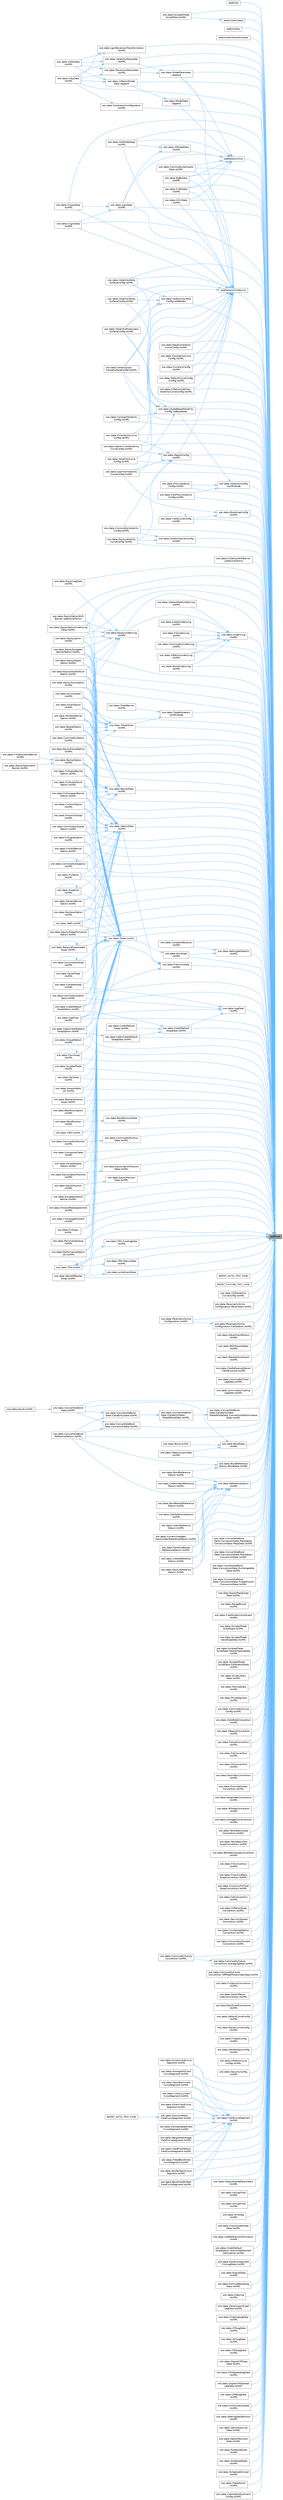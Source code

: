 digraph "addChild"
{
 // INTERACTIVE_SVG=YES
 // LATEX_PDF_SIZE
  bgcolor="transparent";
  edge [fontname=Helvetica,fontsize=10,labelfontname=Helvetica,labelfontsize=10];
  node [fontname=Helvetica,fontsize=10,shape=box,height=0.2,width=0.4];
  rankdir="RL";
  Node1 [label="addChild",height=0.2,width=0.4,color="gray40", fillcolor="grey60", style="filled", fontcolor="black",tooltip=" "];
  Node1 -> Node2 [dir="back",color="steelblue1",style="solid"];
  Node2 [label="addChild",height=0.2,width=0.4,color="grey40", fillcolor="white", style="filled",URL="$classore_1_1data_1_1_x_m_l_utils.html#ac86caa663d2114349b8e0ad30c5cbcc0",tooltip=" "];
  Node1 -> Node3 [dir="back",color="steelblue1",style="solid"];
  Node3 [label="addChildAsCdata",height=0.2,width=0.4,color="grey40", fillcolor="white", style="filled",URL="$classore_1_1data_1_1_x_m_l_utils.html#a4c3a396f554b539c274e9197a58b4964",tooltip=" "];
  Node3 -> Node4 [dir="back",color="steelblue1",style="solid"];
  Node4 [label="ore::data::ScriptedTrade\lScriptData::toXML",height=0.2,width=0.4,color="grey40", fillcolor="white", style="filled",URL="$classore_1_1data_1_1_scripted_trade_script_data.html#a98c77e5a9e18de0cd031a56f97459774",tooltip=" "];
  Node1 -> Node5 [dir="back",color="steelblue1",style="solid"];
  Node5 [label="addChildren",height=0.2,width=0.4,color="grey40", fillcolor="white", style="filled",URL="$classore_1_1data_1_1_x_m_l_utils.html#a42900bf07011e1e06513ffca8d166bbd",tooltip=" "];
  Node1 -> Node6 [dir="back",color="steelblue1",style="solid"];
  Node6 [label="addChildrenWithAttributes",height=0.2,width=0.4,color="grey40", fillcolor="white", style="filled",URL="$classore_1_1data_1_1_x_m_l_utils.html#acafd1f3fcf62d6a8b32c91981593a9f1",tooltip=" "];
  Node1 -> Node7 [dir="back",color="steelblue1",style="solid"];
  Node7 [label="addGenericChild",height=0.2,width=0.4,color="grey40", fillcolor="white", style="filled",URL="$classore_1_1data_1_1_x_m_l_utils.html#a3c0d580430954d12326b1ececc09acdd",tooltip="Adds <Name>p1,p2,p3</Name>"];
  Node7 -> Node8 [dir="back",color="steelblue1",style="solid"];
  Node8 [label="ore::data::ModelData\l::append",height=0.2,width=0.4,color="grey40", fillcolor="white", style="filled",URL="$classore_1_1data_1_1_model_data.html#a56f70b63ec29971018bd69f3fee6cb43",tooltip="Method used by toXML in derived classes to add the members here to a node."];
  Node8 -> Node9 [dir="back",color="steelblue1",style="solid"];
  Node9 [label="ore::data::InflationModel\lData::append",height=0.2,width=0.4,color="grey40", fillcolor="white", style="filled",URL="$classore_1_1data_1_1_inflation_model_data.html#a142749c237026791397217f5d7385c6e",tooltip="Method used by toXML in derived classes to add the members here to a node."];
  Node9 -> Node10 [dir="back",color="steelblue1",style="solid"];
  Node10 [label="ore::data::InfDkData\l::toXML",height=0.2,width=0.4,color="grey40", fillcolor="white", style="filled",URL="$classore_1_1data_1_1_inf_dk_data.html#a7efefb9270d6c4933e4c96de0771f17a",tooltip=" "];
  Node9 -> Node11 [dir="back",color="steelblue1",style="solid"];
  Node11 [label="ore::data::InfJyData\l::toXML",height=0.2,width=0.4,color="grey40", fillcolor="white", style="filled",URL="$classore_1_1data_1_1_inf_jy_data.html#a7efefb9270d6c4933e4c96de0771f17a",tooltip=" "];
  Node7 -> Node12 [dir="back",color="steelblue1",style="solid"];
  Node12 [label="ore::data::ModelParameter\l::append",height=0.2,width=0.4,color="grey40", fillcolor="white", style="filled",URL="$classore_1_1data_1_1_model_parameter.html#a56f70b63ec29971018bd69f3fee6cb43",tooltip="Method used by toXML in derived classes to add the members here to a node."];
  Node12 -> Node13 [dir="back",color="steelblue1",style="solid"];
  Node13 [label="ore::data::VolatilityParameter\l::toXML",height=0.2,width=0.4,color="grey40", fillcolor="white", style="filled",URL="$classore_1_1data_1_1_volatility_parameter.html#a7efefb9270d6c4933e4c96de0771f17a",tooltip=" "];
  Node13 -> Node10 [dir="back",color="steelblue1",style="solid"];
  Node13 -> Node11 [dir="back",color="steelblue1",style="solid"];
  Node12 -> Node14 [dir="back",color="steelblue1",style="solid"];
  Node14 [label="ore::data::ReversionParameter\l::toXML",height=0.2,width=0.4,color="grey40", fillcolor="white", style="filled",URL="$classore_1_1data_1_1_reversion_parameter.html#a7efefb9270d6c4933e4c96de0771f17a",tooltip=" "];
  Node14 -> Node10 [dir="back",color="steelblue1",style="solid"];
  Node14 -> Node11 [dir="back",color="steelblue1",style="solid"];
  Node7 -> Node15 [dir="back",color="steelblue1",style="solid"];
  Node15 [label="ore::data::CommoditySchwartz\lData::toXML",height=0.2,width=0.4,color="grey40", fillcolor="white", style="filled",URL="$classore_1_1data_1_1_commodity_schwartz_data.html#a7963e54dd2afe712b214bdf73bb35ecf",tooltip=" "];
  Node7 -> Node16 [dir="back",color="steelblue1",style="solid"];
  Node16 [label="ore::data::EqBsData\l::toXML",height=0.2,width=0.4,color="grey40", fillcolor="white", style="filled",URL="$classore_1_1data_1_1_eq_bs_data.html#a7963e54dd2afe712b214bdf73bb35ecf",tooltip=" "];
  Node7 -> Node17 [dir="back",color="steelblue1",style="solid"];
  Node17 [label="ore::data::FxBsData\l::toXML",height=0.2,width=0.4,color="grey40", fillcolor="white", style="filled",URL="$classore_1_1data_1_1_fx_bs_data.html#a7963e54dd2afe712b214bdf73bb35ecf",tooltip=" "];
  Node7 -> Node18 [dir="back",color="steelblue1",style="solid"];
  Node18 [label="ore::data::CrCirData\l::toXML",height=0.2,width=0.4,color="grey40", fillcolor="white", style="filled",URL="$classore_1_1data_1_1_cr_cir_data.html#a7efefb9270d6c4933e4c96de0771f17a",tooltip=" "];
  Node7 -> Node19 [dir="back",color="steelblue1",style="solid"];
  Node19 [label="ore::data::HwModelData\l::toXML",height=0.2,width=0.4,color="grey40", fillcolor="white", style="filled",URL="$classore_1_1data_1_1_hw_model_data.html#a7efefb9270d6c4933e4c96de0771f17a",tooltip=" "];
  Node7 -> Node20 [dir="back",color="steelblue1",style="solid"];
  Node20 [label="ore::data::IrModelData\l::toXML",height=0.2,width=0.4,color="grey40", fillcolor="white", style="filled",URL="$classore_1_1data_1_1_ir_model_data.html#a7efefb9270d6c4933e4c96de0771f17a",tooltip=" "];
  Node20 -> Node19 [dir="back",color="steelblue1",style="solid"];
  Node20 -> Node21 [dir="back",color="steelblue1",style="solid"];
  Node21 [label="ore::data::LgmData\l::toXML",height=0.2,width=0.4,color="grey40", fillcolor="white", style="filled",URL="$classore_1_1data_1_1_lgm_data.html#a7efefb9270d6c4933e4c96de0771f17a",tooltip=" "];
  Node21 -> Node22 [dir="back",color="steelblue1",style="solid"];
  Node22 [label="ore::data::CrLgmData\l::toXML",height=0.2,width=0.4,color="grey40", fillcolor="white", style="filled",URL="$classore_1_1data_1_1_cr_lgm_data.html#a7efefb9270d6c4933e4c96de0771f17a",tooltip=" "];
  Node21 -> Node23 [dir="back",color="steelblue1",style="solid"];
  Node23 [label="ore::data::IrLgmData\l::toXML",height=0.2,width=0.4,color="grey40", fillcolor="white", style="filled",URL="$classore_1_1data_1_1_ir_lgm_data.html#a7efefb9270d6c4933e4c96de0771f17a",tooltip=" "];
  Node7 -> Node21 [dir="back",color="steelblue1",style="solid"];
  Node1 -> Node24 [dir="back",color="steelblue1",style="solid"];
  Node24 [label="addGenericChildAsList",height=0.2,width=0.4,color="grey40", fillcolor="white", style="filled",URL="$classore_1_1data_1_1_x_m_l_utils.html#a2ef0bac815571bbcdee4c53a33f8eefb",tooltip=" "];
  Node24 -> Node12 [dir="back",color="steelblue1",style="solid"];
  Node24 -> Node25 [dir="back",color="steelblue1",style="solid"];
  Node25 [label="ore::data::VolatilityStrike\lSurfaceConfig::toXML",height=0.2,width=0.4,color="grey40", fillcolor="white", style="filled",URL="$classore_1_1data_1_1_volatility_strike_surface_config.html#a98c77e5a9e18de0cd031a56f97459774",tooltip=" "];
  Node24 -> Node26 [dir="back",color="steelblue1",style="solid"];
  Node26 [label="ore::data::VolatilityDelta\lSurfaceConfig::toXML",height=0.2,width=0.4,color="grey40", fillcolor="white", style="filled",URL="$classore_1_1data_1_1_volatility_delta_surface_config.html#a98c77e5a9e18de0cd031a56f97459774",tooltip=" "];
  Node24 -> Node27 [dir="back",color="steelblue1",style="solid"];
  Node27 [label="ore::data::VolatilityMoneyness\lSurfaceConfig::toXML",height=0.2,width=0.4,color="grey40", fillcolor="white", style="filled",URL="$classore_1_1data_1_1_volatility_moneyness_surface_config.html#a98c77e5a9e18de0cd031a56f97459774",tooltip=" "];
  Node24 -> Node28 [dir="back",color="steelblue1",style="solid"];
  Node28 [label="ore::data::VolatilityApo\lFutureSurfaceConfig::toXML",height=0.2,width=0.4,color="grey40", fillcolor="white", style="filled",URL="$classore_1_1data_1_1_volatility_apo_future_surface_config.html#a98c77e5a9e18de0cd031a56f97459774",tooltip=" "];
  Node24 -> Node15 [dir="back",color="steelblue1",style="solid"];
  Node24 -> Node16 [dir="back",color="steelblue1",style="solid"];
  Node24 -> Node17 [dir="back",color="steelblue1",style="solid"];
  Node24 -> Node29 [dir="back",color="steelblue1",style="solid"];
  Node29 [label="ore::data::BaseCorrelation\lCurveConfig::toXML",height=0.2,width=0.4,color="grey40", fillcolor="white", style="filled",URL="$classore_1_1data_1_1_base_correlation_curve_config.html#a7efefb9270d6c4933e4c96de0771f17a",tooltip=" "];
  Node24 -> Node30 [dir="back",color="steelblue1",style="solid"];
  Node30 [label="ore::data::CapFloorVolatility\lCurveConfig::toXML",height=0.2,width=0.4,color="grey40", fillcolor="white", style="filled",URL="$classore_1_1data_1_1_cap_floor_volatility_curve_config.html#a7efefb9270d6c4933e4c96de0771f17a",tooltip=" "];
  Node24 -> Node31 [dir="back",color="steelblue1",style="solid"];
  Node31 [label="ore::data::CorrelationCurve\lConfig::toXML",height=0.2,width=0.4,color="grey40", fillcolor="white", style="filled",URL="$classore_1_1data_1_1_correlation_curve_config.html#a7efefb9270d6c4933e4c96de0771f17a",tooltip=" "];
  Node24 -> Node32 [dir="back",color="steelblue1",style="solid"];
  Node32 [label="ore::data::CurrencyConfig\l::toXML",height=0.2,width=0.4,color="grey40", fillcolor="white", style="filled",URL="$classore_1_1data_1_1_currency_config.html#a7efefb9270d6c4933e4c96de0771f17a",tooltip=" "];
  Node24 -> Node33 [dir="back",color="steelblue1",style="solid"];
  Node33 [label="ore::data::DefaultCurveConfig\l::Config::toXML",height=0.2,width=0.4,color="grey40", fillcolor="white", style="filled",URL="$classore_1_1data_1_1_default_curve_config_1_1_config.html#a7efefb9270d6c4933e4c96de0771f17a",tooltip=" "];
  Node24 -> Node34 [dir="back",color="steelblue1",style="solid"];
  Node34 [label="ore::data::FXVolatilityCurve\lConfig::toXML",height=0.2,width=0.4,color="grey40", fillcolor="white", style="filled",URL="$classore_1_1data_1_1_f_x_volatility_curve_config.html#a7efefb9270d6c4933e4c96de0771f17a",tooltip=" "];
  Node24 -> Node35 [dir="back",color="steelblue1",style="solid"];
  Node35 [label="ore::data::GenericYieldVolatility\lCurveConfig::toXML",height=0.2,width=0.4,color="grey40", fillcolor="white", style="filled",URL="$classore_1_1data_1_1_generic_yield_volatility_curve_config.html#a7efefb9270d6c4933e4c96de0771f17a",tooltip=" "];
  Node24 -> Node36 [dir="back",color="steelblue1",style="solid"];
  Node36 [label="ore::data::InflationCapFloor\lVolatilityCurveConfig::toXML",height=0.2,width=0.4,color="grey40", fillcolor="white", style="filled",URL="$classore_1_1data_1_1_inflation_cap_floor_volatility_curve_config.html#a7efefb9270d6c4933e4c96de0771f17a",tooltip=" "];
  Node24 -> Node37 [dir="back",color="steelblue1",style="solid"];
  Node37 [label="ore::data::ReportConfig\l::toXML",height=0.2,width=0.4,color="grey40", fillcolor="white", style="filled",URL="$classore_1_1data_1_1_report_config.html#a7efefb9270d6c4933e4c96de0771f17a",tooltip=" "];
  Node37 -> Node38 [dir="back",color="steelblue1",style="solid"];
  Node38 [label="ore::data::CommodityVolatility\lConfig::toXML",height=0.2,width=0.4,color="grey40", fillcolor="white", style="filled",URL="$classore_1_1data_1_1_commodity_volatility_config.html#a98c77e5a9e18de0cd031a56f97459774",tooltip=" "];
  Node37 -> Node30 [dir="back",color="steelblue1",style="solid"];
  Node37 -> Node39 [dir="back",color="steelblue1",style="solid"];
  Node39 [label="ore::data::EquityVolatility\lCurveConfig::toXML",height=0.2,width=0.4,color="grey40", fillcolor="white", style="filled",URL="$classore_1_1data_1_1_equity_volatility_curve_config.html#a7efefb9270d6c4933e4c96de0771f17a",tooltip=" "];
  Node37 -> Node34 [dir="back",color="steelblue1",style="solid"];
  Node37 -> Node35 [dir="back",color="steelblue1",style="solid"];
  Node24 -> Node18 [dir="back",color="steelblue1",style="solid"];
  Node24 -> Node22 [dir="back",color="steelblue1",style="solid"];
  Node24 -> Node19 [dir="back",color="steelblue1",style="solid"];
  Node24 -> Node23 [dir="back",color="steelblue1",style="solid"];
  Node24 -> Node21 [dir="back",color="steelblue1",style="solid"];
  Node1 -> Node40 [dir="back",color="steelblue1",style="solid"];
  Node40 [label="ore::data::FxOptionWithBarrier\l::additionalToXml",height=0.2,width=0.4,color="grey40", fillcolor="white", style="filled",URL="$classore_1_1data_1_1_fx_option_with_barrier.html#a732254a57cc0734198825ab1f6420459",tooltip=" "];
  Node1 -> Node41 [dir="back",color="steelblue1",style="solid"];
  Node41 [label="ore::data::EquityOptionWith\lBarrier::additionalToXml",height=0.2,width=0.4,color="grey40", fillcolor="white", style="filled",URL="$classore_1_1data_1_1_equity_option_with_barrier.html#a732254a57cc0734198825ab1f6420459",tooltip=" "];
  Node1 -> Node42 [dir="back",color="steelblue1",style="solid"];
  Node42 [label="ore::data::VolatilitySurface\lConfig::addNodes",height=0.2,width=0.4,color="grey40", fillcolor="white", style="filled",URL="$classore_1_1data_1_1_volatility_surface_config.html#a6433dcfcc954438f6604782ad26aed25",tooltip=" "];
  Node42 -> Node25 [dir="back",color="steelblue1",style="solid"];
  Node42 -> Node26 [dir="back",color="steelblue1",style="solid"];
  Node42 -> Node27 [dir="back",color="steelblue1",style="solid"];
  Node42 -> Node28 [dir="back",color="steelblue1",style="solid"];
  Node1 -> Node12 [dir="back",color="steelblue1",style="solid"];
  Node1 -> Node9 [dir="back",color="steelblue1",style="solid"];
  Node1 -> Node43 [dir="back",color="steelblue1",style="solid"];
  Node43 [label="BOOST_AUTO_TEST_CASE",height=0.2,width=0.4,color="grey40", fillcolor="white", style="filled",URL="$test_2commodityvolcurveconfig_8cpp.html#a84cb17ba96991fd51dc1e04a0e8a11db",tooltip=" "];
  Node1 -> Node44 [dir="back",color="steelblue1",style="solid"];
  Node44 [label="BOOST_FIXTURE_TEST_CASE",height=0.2,width=0.4,color="grey40", fillcolor="white", style="filled",URL="$xmlmanipulation_8cpp.html#a81110caf15423a812e3aa982130e4a11",tooltip=" "];
  Node1 -> Node45 [dir="back",color="steelblue1",style="solid"];
  Node45 [label="ore::data::QuoteBasedVolatility\lConfig::toBaseNode",height=0.2,width=0.4,color="grey40", fillcolor="white", style="filled",URL="$classore_1_1data_1_1_quote_based_volatility_config.html#a887b346ad1d1be5da030606f708cd3f6",tooltip=" "];
  Node45 -> Node46 [dir="back",color="steelblue1",style="solid"];
  Node46 [label="ore::data::ConstantVolatility\lConfig::toXML",height=0.2,width=0.4,color="grey40", fillcolor="white", style="filled",URL="$classore_1_1data_1_1_constant_volatility_config.html#a98c77e5a9e18de0cd031a56f97459774",tooltip=" "];
  Node45 -> Node47 [dir="back",color="steelblue1",style="solid"];
  Node47 [label="ore::data::VolatilityCurve\lConfig::toXML",height=0.2,width=0.4,color="grey40", fillcolor="white", style="filled",URL="$classore_1_1data_1_1_volatility_curve_config.html#a98c77e5a9e18de0cd031a56f97459774",tooltip=" "];
  Node45 -> Node25 [dir="back",color="steelblue1",style="solid"];
  Node45 -> Node26 [dir="back",color="steelblue1",style="solid"];
  Node45 -> Node27 [dir="back",color="steelblue1",style="solid"];
  Node45 -> Node28 [dir="back",color="steelblue1",style="solid"];
  Node1 -> Node48 [dir="back",color="steelblue1",style="solid"];
  Node48 [label="ore::data::BootstrapConfig\l::toXML",height=0.2,width=0.4,color="grey40", fillcolor="white", style="filled",URL="$classore_1_1data_1_1_bootstrap_config.html#a98c77e5a9e18de0cd031a56f97459774",tooltip=" "];
  Node48 -> Node30 [dir="back",color="steelblue1",style="solid"];
  Node48 -> Node49 [dir="back",color="steelblue1",style="solid"];
  Node49 [label="ore::data::YieldCurveConfig\l::toXML",height=0.2,width=0.4,color="grey40", fillcolor="white", style="filled",URL="$classore_1_1data_1_1_yield_curve_config.html#a7efefb9270d6c4933e4c96de0771f17a",tooltip=" "];
  Node49 -> Node49 [dir="back",color="steelblue1",style="solid"];
  Node1 -> Node50 [dir="back",color="steelblue1",style="solid"];
  Node50 [label="ore::data::CDSVolatility\lCurveConfig::toXML",height=0.2,width=0.4,color="grey40", fillcolor="white", style="filled",URL="$classore_1_1data_1_1_c_d_s_volatility_curve_config.html#a98c77e5a9e18de0cd031a56f97459774",tooltip=" "];
  Node1 -> Node38 [dir="back",color="steelblue1",style="solid"];
  Node1 -> Node51 [dir="back",color="steelblue1",style="solid"];
  Node51 [label="ore::data::OneDimSolverConfig\l::toXML",height=0.2,width=0.4,color="grey40", fillcolor="white", style="filled",URL="$classore_1_1data_1_1_one_dim_solver_config.html#a98c77e5a9e18de0cd031a56f97459774",tooltip=" "];
  Node51 -> Node38 [dir="back",color="steelblue1",style="solid"];
  Node51 -> Node39 [dir="back",color="steelblue1",style="solid"];
  Node1 -> Node52 [dir="back",color="steelblue1",style="solid"];
  Node52 [label="ore::data::ParametricSmile\lConfiguration::Parameter::toXML",height=0.2,width=0.4,color="grey40", fillcolor="white", style="filled",URL="$classore_1_1data_1_1_parametric_smile_configuration_1_1_parameter.html#a98c77e5a9e18de0cd031a56f97459774",tooltip=" "];
  Node1 -> Node53 [dir="back",color="steelblue1",style="solid"];
  Node53 [label="ore::data::ParametricSmile\lConfiguration::Calibration::toXML",height=0.2,width=0.4,color="grey40", fillcolor="white", style="filled",URL="$classore_1_1data_1_1_parametric_smile_configuration_1_1_calibration.html#a98c77e5a9e18de0cd031a56f97459774",tooltip=" "];
  Node53 -> Node54 [dir="back",color="steelblue1",style="solid"];
  Node54 [label="ore::data::ParametricSmile\lConfiguration::toXML",height=0.2,width=0.4,color="grey40", fillcolor="white", style="filled",URL="$classore_1_1data_1_1_parametric_smile_configuration.html#a98c77e5a9e18de0cd031a56f97459774",tooltip=" "];
  Node1 -> Node54 [dir="back",color="steelblue1",style="solid"];
  Node1 -> Node55 [dir="back",color="steelblue1",style="solid"];
  Node55 [label="ore::data::ProxyVolatility\lConfig::toXML",height=0.2,width=0.4,color="grey40", fillcolor="white", style="filled",URL="$classore_1_1data_1_1_proxy_volatility_config.html#a98c77e5a9e18de0cd031a56f97459774",tooltip=" "];
  Node1 -> Node56 [dir="back",color="steelblue1",style="solid"];
  Node56 [label="ore::data::CDSProxyVolatility\lConfig::toXML",height=0.2,width=0.4,color="grey40", fillcolor="white", style="filled",URL="$classore_1_1data_1_1_c_d_s_proxy_volatility_config.html#a98c77e5a9e18de0cd031a56f97459774",tooltip=" "];
  Node1 -> Node46 [dir="back",color="steelblue1",style="solid"];
  Node1 -> Node47 [dir="back",color="steelblue1",style="solid"];
  Node1 -> Node26 [dir="back",color="steelblue1",style="solid"];
  Node1 -> Node27 [dir="back",color="steelblue1",style="solid"];
  Node1 -> Node28 [dir="back",color="steelblue1",style="solid"];
  Node1 -> Node57 [dir="back",color="steelblue1",style="solid"];
  Node57 [label="ore::data::AdjustmentFactors\l::toXML",height=0.2,width=0.4,color="grey40", fillcolor="white", style="filled",URL="$classore_1_1data_1_1_adjustment_factors.html#a98c77e5a9e18de0cd031a56f97459774",tooltip=" "];
  Node1 -> Node58 [dir="back",color="steelblue1",style="solid"];
  Node58 [label="ore::data::BGSTrancheData\l::toXML",height=0.2,width=0.4,color="grey40", fillcolor="white", style="filled",URL="$classore_1_1data_1_1_b_g_s_tranche_data.html#a98c77e5a9e18de0cd031a56f97459774",tooltip=" "];
  Node1 -> Node59 [dir="back",color="steelblue1",style="solid"];
  Node59 [label="ore::data::BalanceGuaranteed\lSwap::toXML",height=0.2,width=0.4,color="grey40", fillcolor="white", style="filled",URL="$classore_1_1data_1_1_balance_guaranteed_swap.html#a98c77e5a9e18de0cd031a56f97459774",tooltip=" "];
  Node59 -> Node59 [dir="back",color="steelblue1",style="solid"];
  Node1 -> Node60 [dir="back",color="steelblue1",style="solid"];
  Node60 [label="ore::data::BarrierData\l::toXML",height=0.2,width=0.4,color="grey40", fillcolor="white", style="filled",URL="$classore_1_1data_1_1_barrier_data.html#a98c77e5a9e18de0cd031a56f97459774",tooltip=" "];
  Node60 -> Node61 [dir="back",color="steelblue1",style="solid"];
  Node61 [label="ore::data::BarrierOption\l::toXML",height=0.2,width=0.4,color="grey40", fillcolor="white", style="filled",URL="$classore_1_1data_1_1_barrier_option.html#a98c77e5a9e18de0cd031a56f97459774",tooltip=" "];
  Node61 -> Node62 [dir="back",color="steelblue1",style="solid"];
  Node62 [label="ore::data::FxOptionWithBarrier\l::toXML",height=0.2,width=0.4,color="grey40", fillcolor="white", style="filled",URL="$classore_1_1data_1_1_fx_option_with_barrier.html#a5c10f5bd7e0435a01713935a199ad5ff",tooltip=" "];
  Node61 -> Node63 [dir="back",color="steelblue1",style="solid"];
  Node63 [label="ore::data::EquityOptionWith\lBarrier::toXML",height=0.2,width=0.4,color="grey40", fillcolor="white", style="filled",URL="$classore_1_1data_1_1_equity_option_with_barrier.html#a5c10f5bd7e0435a01713935a199ad5ff",tooltip=" "];
  Node60 -> Node64 [dir="back",color="steelblue1",style="solid"];
  Node64 [label="ore::data::CommodityOption\lStrip::toXML",height=0.2,width=0.4,color="grey40", fillcolor="white", style="filled",URL="$classore_1_1data_1_1_commodity_option_strip.html#a98c77e5a9e18de0cd031a56f97459774",tooltip=" "];
  Node60 -> Node65 [dir="back",color="steelblue1",style="solid"];
  Node65 [label="ore::data::EquityDoubleTouch\lOption::toXML",height=0.2,width=0.4,color="grey40", fillcolor="white", style="filled",URL="$classore_1_1data_1_1_equity_double_touch_option.html#a7efefb9270d6c4933e4c96de0771f17a",tooltip=" "];
  Node60 -> Node66 [dir="back",color="steelblue1",style="solid"];
  Node66 [label="ore::data::EquityEuropean\lBarrierOption::toXML",height=0.2,width=0.4,color="grey40", fillcolor="white", style="filled",URL="$classore_1_1data_1_1_equity_european_barrier_option.html#a7efefb9270d6c4933e4c96de0771f17a",tooltip=" "];
  Node60 -> Node67 [dir="back",color="steelblue1",style="solid"];
  Node67 [label="ore::data::EquityTouchOption\l::toXML",height=0.2,width=0.4,color="grey40", fillcolor="white", style="filled",URL="$classore_1_1data_1_1_equity_touch_option.html#a7efefb9270d6c4933e4c96de0771f17a",tooltip=" "];
  Node60 -> Node68 [dir="back",color="steelblue1",style="solid"];
  Node68 [label="ore::data::FxDigitalBarrier\lOption::toXML",height=0.2,width=0.4,color="grey40", fillcolor="white", style="filled",URL="$classore_1_1data_1_1_fx_digital_barrier_option.html#a7efefb9270d6c4933e4c96de0771f17a",tooltip=" "];
  Node60 -> Node69 [dir="back",color="steelblue1",style="solid"];
  Node69 [label="ore::data::FxDoubleTouch\lOption::toXML",height=0.2,width=0.4,color="grey40", fillcolor="white", style="filled",URL="$classore_1_1data_1_1_fx_double_touch_option.html#a7efefb9270d6c4933e4c96de0771f17a",tooltip=" "];
  Node60 -> Node70 [dir="back",color="steelblue1",style="solid"];
  Node70 [label="ore::data::FxEuropeanBarrier\lOption::toXML",height=0.2,width=0.4,color="grey40", fillcolor="white", style="filled",URL="$classore_1_1data_1_1_fx_european_barrier_option.html#a7efefb9270d6c4933e4c96de0771f17a",tooltip=" "];
  Node60 -> Node71 [dir="back",color="steelblue1",style="solid"];
  Node71 [label="ore::data::FxTouchOption\l::toXML",height=0.2,width=0.4,color="grey40", fillcolor="white", style="filled",URL="$classore_1_1data_1_1_fx_touch_option.html#a7efefb9270d6c4933e4c96de0771f17a",tooltip=" "];
  Node60 -> Node72 [dir="back",color="steelblue1",style="solid"];
  Node72 [label="ore::data::KnockOutSwap\l::toXML",height=0.2,width=0.4,color="grey40", fillcolor="white", style="filled",URL="$classore_1_1data_1_1_knock_out_swap.html#a7efefb9270d6c4933e4c96de0771f17a",tooltip=" "];
  Node60 -> Node73 [dir="back",color="steelblue1",style="solid"];
  Node73 [label="ore::data::WindowBarrier\lOption::toXML",height=0.2,width=0.4,color="grey40", fillcolor="white", style="filled",URL="$classore_1_1data_1_1_window_barrier_option.html#a7efefb9270d6c4933e4c96de0771f17a",tooltip=" "];
  Node1 -> Node61 [dir="back",color="steelblue1",style="solid"];
  Node1 -> Node74 [dir="back",color="steelblue1",style="solid"];
  Node74 [label="ore::data::BasketConstituent\l::toXML",height=0.2,width=0.4,color="grey40", fillcolor="white", style="filled",URL="$classore_1_1data_1_1_basket_constituent.html#a98c77e5a9e18de0cd031a56f97459774",tooltip=" "];
  Node1 -> Node75 [dir="back",color="steelblue1",style="solid"];
  Node75 [label="ore::data::CboReferenceDatum\l::CboStructure::toXML",height=0.2,width=0.4,color="grey40", fillcolor="white", style="filled",URL="$structore_1_1data_1_1_cbo_reference_datum_1_1_cbo_structure.html#a98c77e5a9e18de0cd031a56f97459774",tooltip=" "];
  Node1 -> Node76 [dir="back",color="steelblue1",style="solid"];
  Node76 [label="ore::data::CliquetOption\l::toXML",height=0.2,width=0.4,color="grey40", fillcolor="white", style="filled",URL="$classore_1_1data_1_1_cliquet_option.html#a98c77e5a9e18de0cd031a56f97459774",tooltip=" "];
  Node1 -> Node77 [dir="back",color="steelblue1",style="solid"];
  Node77 [label="ore::data::CollateralBalance\l::toXML",height=0.2,width=0.4,color="grey40", fillcolor="white", style="filled",URL="$classore_1_1data_1_1_collateral_balance.html#a98c77e5a9e18de0cd031a56f97459774",tooltip=" "];
  Node1 -> Node78 [dir="back",color="steelblue1",style="solid"];
  Node78 [label="ore::data::CommodityFixed\lLegData::toXML",height=0.2,width=0.4,color="grey40", fillcolor="white", style="filled",URL="$classore_1_1data_1_1_commodity_fixed_leg_data.html#a98c77e5a9e18de0cd031a56f97459774",tooltip=" "];
  Node1 -> Node79 [dir="back",color="steelblue1",style="solid"];
  Node79 [label="ore::data::CommodityFloating\lLegData::toXML",height=0.2,width=0.4,color="grey40", fillcolor="white", style="filled",URL="$classore_1_1data_1_1_commodity_floating_leg_data.html#a98c77e5a9e18de0cd031a56f97459774",tooltip=" "];
  Node1 -> Node64 [dir="back",color="steelblue1",style="solid"];
  Node1 -> Node80 [dir="back",color="steelblue1",style="solid"];
  Node80 [label="ore::data::ConvertibleBond\lData::CallabilityData::\lMakeWholeData::ConversionRatioIncrease\lData::toXML",height=0.2,width=0.4,color="grey40", fillcolor="white", style="filled",URL="$classore_1_1data_1_1_convertible_bond_data_1_1_callability_data_1_1_make_whole_data_1_1_conversion_ratio_increase_data.html#a98c77e5a9e18de0cd031a56f97459774",tooltip=" "];
  Node80 -> Node81 [dir="back",color="steelblue1",style="solid"];
  Node81 [label="ore::data::ConvertibleBond\lData::CallabilityData::\lMakeWholeData::toXML",height=0.2,width=0.4,color="grey40", fillcolor="white", style="filled",URL="$classore_1_1data_1_1_convertible_bond_data_1_1_callability_data_1_1_make_whole_data.html#a98c77e5a9e18de0cd031a56f97459774",tooltip=" "];
  Node81 -> Node82 [dir="back",color="steelblue1",style="solid"];
  Node82 [label="ore::data::ConvertibleBond\lData::CallabilityData::toXML",height=0.2,width=0.4,color="grey40", fillcolor="white", style="filled",URL="$classore_1_1data_1_1_convertible_bond_data_1_1_callability_data.html#a98c77e5a9e18de0cd031a56f97459774",tooltip=" "];
  Node82 -> Node83 [dir="back",color="steelblue1",style="solid"];
  Node83 [label="ore::data::ConvertibleBond\lData::toXML",height=0.2,width=0.4,color="grey40", fillcolor="white", style="filled",URL="$classore_1_1data_1_1_convertible_bond_data.html#a98c77e5a9e18de0cd031a56f97459774",tooltip=" "];
  Node83 -> Node84 [dir="back",color="steelblue1",style="solid"];
  Node84 [label="ore::data::Ascot::toXML",height=0.2,width=0.4,color="grey40", fillcolor="white", style="filled",URL="$classore_1_1data_1_1_ascot.html#a7efefb9270d6c4933e4c96de0771f17a",tooltip=" "];
  Node82 -> Node85 [dir="back",color="steelblue1",style="solid"];
  Node85 [label="ore::data::ConvertibleBond\lReferenceDatum::toXML",height=0.2,width=0.4,color="grey40", fillcolor="white", style="filled",URL="$classore_1_1data_1_1_convertible_bond_reference_datum.html#a98c77e5a9e18de0cd031a56f97459774",tooltip=" "];
  Node1 -> Node86 [dir="back",color="steelblue1",style="solid"];
  Node86 [label="ore::data::ConvertibleBond\lData::ConversionData::Mandatory\lConversionData::PepsData::toXML",height=0.2,width=0.4,color="grey40", fillcolor="white", style="filled",URL="$classore_1_1data_1_1_convertible_bond_data_1_1_conversion_data_1_1_mandatory_conversion_data_1_1_peps_data.html#a98c77e5a9e18de0cd031a56f97459774",tooltip=" "];
  Node1 -> Node87 [dir="back",color="steelblue1",style="solid"];
  Node87 [label="ore::data::ConvertibleBond\lData::ConversionData::Mandatory\lConversionData::toXML",height=0.2,width=0.4,color="grey40", fillcolor="white", style="filled",URL="$classore_1_1data_1_1_convertible_bond_data_1_1_conversion_data_1_1_mandatory_conversion_data.html#a98c77e5a9e18de0cd031a56f97459774",tooltip=" "];
  Node1 -> Node88 [dir="back",color="steelblue1",style="solid"];
  Node88 [label="ore::data::ConvertibleBond\lData::ConversionData::Exchangeable\lData::toXML",height=0.2,width=0.4,color="grey40", fillcolor="white", style="filled",URL="$classore_1_1data_1_1_convertible_bond_data_1_1_conversion_data_1_1_exchangeable_data.html#a98c77e5a9e18de0cd031a56f97459774",tooltip=" "];
  Node1 -> Node89 [dir="back",color="steelblue1",style="solid"];
  Node89 [label="ore::data::ConvertibleBond\lData::ConversionData::FixedAmount\lConversionData::toXML",height=0.2,width=0.4,color="grey40", fillcolor="white", style="filled",URL="$classore_1_1data_1_1_convertible_bond_data_1_1_conversion_data_1_1_fixed_amount_conversion_data.html#a98c77e5a9e18de0cd031a56f97459774",tooltip=" "];
  Node1 -> Node90 [dir="back",color="steelblue1",style="solid"];
  Node90 [label="ore::data::ConvertibleBond\lData::ConversionData::toXML",height=0.2,width=0.4,color="grey40", fillcolor="white", style="filled",URL="$classore_1_1data_1_1_convertible_bond_data_1_1_conversion_data.html#a98c77e5a9e18de0cd031a56f97459774",tooltip=" "];
  Node90 -> Node83 [dir="back",color="steelblue1",style="solid"];
  Node90 -> Node85 [dir="back",color="steelblue1",style="solid"];
  Node1 -> Node83 [dir="back",color="steelblue1",style="solid"];
  Node1 -> Node85 [dir="back",color="steelblue1",style="solid"];
  Node1 -> Node91 [dir="back",color="steelblue1",style="solid"];
  Node91 [label="ore::data::EquityMarginLeg\lData::toXML",height=0.2,width=0.4,color="grey40", fillcolor="white", style="filled",URL="$classore_1_1data_1_1_equity_margin_leg_data.html#a98c77e5a9e18de0cd031a56f97459774",tooltip=" "];
  Node1 -> Node92 [dir="back",color="steelblue1",style="solid"];
  Node92 [label="ore::data::FlexiSwap\l::toXML",height=0.2,width=0.4,color="grey40", fillcolor="white", style="filled",URL="$classore_1_1data_1_1_flexi_swap.html#a98c77e5a9e18de0cd031a56f97459774",tooltip=" "];
  Node92 -> Node92 [dir="back",color="steelblue1",style="solid"];
  Node1 -> Node93 [dir="back",color="steelblue1",style="solid"];
  Node93 [label="ore::data::IndexCreditDefault\lSwapData::toXML",height=0.2,width=0.4,color="grey40", fillcolor="white", style="filled",URL="$classore_1_1data_1_1_index_credit_default_swap_data.html#a98c77e5a9e18de0cd031a56f97459774",tooltip=" "];
  Node93 -> Node94 [dir="back",color="steelblue1",style="solid"];
  Node94 [label="ore::data::IndexCreditDefault\lSwapOption::toXML",height=0.2,width=0.4,color="grey40", fillcolor="white", style="filled",URL="$classore_1_1data_1_1_index_credit_default_swap_option.html#a98c77e5a9e18de0cd031a56f97459774",tooltip=" "];
  Node1 -> Node94 [dir="back",color="steelblue1",style="solid"];
  Node1 -> Node95 [dir="back",color="steelblue1",style="solid"];
  Node95 [label="ore::data::RangeBound\l::toXML",height=0.2,width=0.4,color="grey40", fillcolor="white", style="filled",URL="$classore_1_1data_1_1_range_bound.html#a98c77e5a9e18de0cd031a56f97459774",tooltip=" "];
  Node1 -> Node96 [dir="back",color="steelblue1",style="solid"];
  Node96 [label="ore::data::ReferenceDatum\l::toXML",height=0.2,width=0.4,color="grey40", fillcolor="white", style="filled",URL="$classore_1_1data_1_1_reference_datum.html#a98c77e5a9e18de0cd031a56f97459774",tooltip=" "];
  Node96 -> Node97 [dir="back",color="steelblue1",style="solid"];
  Node97 [label="ore::data::CboReferenceDatum\l::toXML",height=0.2,width=0.4,color="grey40", fillcolor="white", style="filled",URL="$classore_1_1data_1_1_cbo_reference_datum.html#a98c77e5a9e18de0cd031a56f97459774",tooltip=" "];
  Node96 -> Node85 [dir="back",color="steelblue1",style="solid"];
  Node96 -> Node98 [dir="back",color="steelblue1",style="solid"];
  Node98 [label="ore::data::BondReference\lDatum::toXML",height=0.2,width=0.4,color="grey40", fillcolor="white", style="filled",URL="$classore_1_1data_1_1_bond_reference_datum.html#a98c77e5a9e18de0cd031a56f97459774",tooltip=" "];
  Node96 -> Node99 [dir="back",color="steelblue1",style="solid"];
  Node99 [label="ore::data::CreditIndexReference\lDatum::toXML",height=0.2,width=0.4,color="grey40", fillcolor="white", style="filled",URL="$classore_1_1data_1_1_credit_index_reference_datum.html#a98c77e5a9e18de0cd031a56f97459774",tooltip=" "];
  Node96 -> Node100 [dir="back",color="steelblue1",style="solid"];
  Node100 [label="ore::data::IndexReference\lDatum::toXML",height=0.2,width=0.4,color="grey40", fillcolor="white", style="filled",URL="$classore_1_1data_1_1_index_reference_datum.html#a98c77e5a9e18de0cd031a56f97459774",tooltip=" "];
  Node96 -> Node101 [dir="back",color="steelblue1",style="solid"];
  Node101 [label="ore::data::CurrencyHedged\lEquityIndexReferenceDatum::toXML",height=0.2,width=0.4,color="grey40", fillcolor="white", style="filled",URL="$classore_1_1data_1_1_currency_hedged_equity_index_reference_datum.html#a98c77e5a9e18de0cd031a56f97459774",tooltip=" "];
  Node96 -> Node102 [dir="back",color="steelblue1",style="solid"];
  Node102 [label="ore::data::PortfolioBasket\lReferenceDatum::toXML",height=0.2,width=0.4,color="grey40", fillcolor="white", style="filled",URL="$classore_1_1data_1_1_portfolio_basket_reference_datum.html#a98c77e5a9e18de0cd031a56f97459774",tooltip=" "];
  Node96 -> Node103 [dir="back",color="steelblue1",style="solid"];
  Node103 [label="ore::data::CreditReference\lDatum::toXML",height=0.2,width=0.4,color="grey40", fillcolor="white", style="filled",URL="$classore_1_1data_1_1_credit_reference_datum.html#a98c77e5a9e18de0cd031a56f97459774",tooltip=" "];
  Node96 -> Node104 [dir="back",color="steelblue1",style="solid"];
  Node104 [label="ore::data::EquityReference\lDatum::toXML",height=0.2,width=0.4,color="grey40", fillcolor="white", style="filled",URL="$classore_1_1data_1_1_equity_reference_datum.html#a98c77e5a9e18de0cd031a56f97459774",tooltip=" "];
  Node96 -> Node105 [dir="back",color="steelblue1",style="solid"];
  Node105 [label="ore::data::BondBasketReference\lDatum::toXML",height=0.2,width=0.4,color="grey40", fillcolor="white", style="filled",URL="$classore_1_1data_1_1_bond_basket_reference_datum.html#a98c77e5a9e18de0cd031a56f97459774",tooltip=" "];
  Node1 -> Node106 [dir="back",color="steelblue1",style="solid"];
  Node106 [label="ore::data::BondReference\lDatum::BondData::toXML",height=0.2,width=0.4,color="grey40", fillcolor="white", style="filled",URL="$structore_1_1data_1_1_bond_reference_datum_1_1_bond_data.html#a98c77e5a9e18de0cd031a56f97459774",tooltip=" "];
  Node106 -> Node85 [dir="back",color="steelblue1",style="solid"];
  Node106 -> Node98 [dir="back",color="steelblue1",style="solid"];
  Node1 -> Node107 [dir="back",color="steelblue1",style="solid"];
  Node107 [label="ore::data::CreditIndexConstituent\l::toXML",height=0.2,width=0.4,color="grey40", fillcolor="white", style="filled",URL="$classore_1_1data_1_1_credit_index_constituent.html#a98c77e5a9e18de0cd031a56f97459774",tooltip=" "];
  Node1 -> Node99 [dir="back",color="steelblue1",style="solid"];
  Node1 -> Node100 [dir="back",color="steelblue1",style="solid"];
  Node1 -> Node101 [dir="back",color="steelblue1",style="solid"];
  Node1 -> Node102 [dir="back",color="steelblue1",style="solid"];
  Node1 -> Node103 [dir="back",color="steelblue1",style="solid"];
  Node1 -> Node104 [dir="back",color="steelblue1",style="solid"];
  Node1 -> Node108 [dir="back",color="steelblue1",style="solid"];
  Node108 [label="ore::data::ScriptedTrade\lEventData::toXML",height=0.2,width=0.4,color="grey40", fillcolor="white", style="filled",URL="$classore_1_1data_1_1_scripted_trade_event_data.html#a98c77e5a9e18de0cd031a56f97459774",tooltip=" "];
  Node1 -> Node109 [dir="back",color="steelblue1",style="solid"];
  Node109 [label="ore::data::ScriptedTrade\lValueTypeData::toXML",height=0.2,width=0.4,color="grey40", fillcolor="white", style="filled",URL="$classore_1_1data_1_1_scripted_trade_value_type_data.html#a98c77e5a9e18de0cd031a56f97459774",tooltip=" "];
  Node1 -> Node110 [dir="back",color="steelblue1",style="solid"];
  Node110 [label="ore::data::ScriptedTrade\lScriptData::NewScheduleData\l::toXML",height=0.2,width=0.4,color="grey40", fillcolor="white", style="filled",URL="$classore_1_1data_1_1_scripted_trade_script_data_1_1_new_schedule_data.html#a98c77e5a9e18de0cd031a56f97459774",tooltip=" "];
  Node1 -> Node111 [dir="back",color="steelblue1",style="solid"];
  Node111 [label="ore::data::ScriptedTrade\lScriptData::CalibrationData\l::toXML",height=0.2,width=0.4,color="grey40", fillcolor="white", style="filled",URL="$classore_1_1data_1_1_scripted_trade_script_data_1_1_calibration_data.html#a98c77e5a9e18de0cd031a56f97459774",tooltip=" "];
  Node1 -> Node4 [dir="back",color="steelblue1",style="solid"];
  Node1 -> Node112 [dir="back",color="steelblue1",style="solid"];
  Node112 [label="ore::data::ScriptLibrary\lData::toXML",height=0.2,width=0.4,color="grey40", fillcolor="white", style="filled",URL="$classore_1_1data_1_1_script_library_data.html#a98c77e5a9e18de0cd031a56f97459774",tooltip=" "];
  Node1 -> Node113 [dir="back",color="steelblue1",style="solid"];
  Node113 [label="ore::data::ScriptedTrade\l::toXML",height=0.2,width=0.4,color="grey40", fillcolor="white", style="filled",URL="$classore_1_1data_1_1_scripted_trade.html#a98c77e5a9e18de0cd031a56f97459774",tooltip=" "];
  Node1 -> Node114 [dir="back",color="steelblue1",style="solid"];
  Node114 [label="ore::data::TrancheData\l::toXML",height=0.2,width=0.4,color="grey40", fillcolor="white", style="filled",URL="$classore_1_1data_1_1_tranche_data.html#a98c77e5a9e18de0cd031a56f97459774",tooltip=" "];
  Node1 -> Node115 [dir="back",color="steelblue1",style="solid"];
  Node115 [label="ore::data::Underlying\l::toXML",height=0.2,width=0.4,color="grey40", fillcolor="white", style="filled",URL="$classore_1_1data_1_1_underlying.html#a98c77e5a9e18de0cd031a56f97459774",tooltip=" "];
  Node115 -> Node116 [dir="back",color="steelblue1",style="solid"];
  Node116 [label="ore::data::EquityUnderlying\l::toXML",height=0.2,width=0.4,color="grey40", fillcolor="white", style="filled",URL="$classore_1_1data_1_1_equity_underlying.html#a7efefb9270d6c4933e4c96de0771f17a",tooltip=" "];
  Node116 -> Node41 [dir="back",color="steelblue1",style="solid"];
  Node116 -> Node117 [dir="back",color="steelblue1",style="solid"];
  Node117 [label="ore::data::EquityDigital\lOption::toXML",height=0.2,width=0.4,color="grey40", fillcolor="white", style="filled",URL="$classore_1_1data_1_1_equity_digital_option.html#a7efefb9270d6c4933e4c96de0771f17a",tooltip=" "];
  Node116 -> Node65 [dir="back",color="steelblue1",style="solid"];
  Node116 -> Node66 [dir="back",color="steelblue1",style="solid"];
  Node116 -> Node118 [dir="back",color="steelblue1",style="solid"];
  Node118 [label="ore::data::EquityOption\l::toXML",height=0.2,width=0.4,color="grey40", fillcolor="white", style="filled",URL="$classore_1_1data_1_1_equity_option.html#a7efefb9270d6c4933e4c96de0771f17a",tooltip=" "];
  Node116 -> Node119 [dir="back",color="steelblue1",style="solid"];
  Node119 [label="ore::data::EquityOptionUnderlying\lData::toXML",height=0.2,width=0.4,color="grey40", fillcolor="white", style="filled",URL="$classore_1_1data_1_1_equity_option_underlying_data.html#a7efefb9270d6c4933e4c96de0771f17a",tooltip=" "];
  Node116 -> Node67 [dir="back",color="steelblue1",style="solid"];
  Node116 -> Node120 [dir="back",color="steelblue1",style="solid"];
  Node120 [label="ore::data::EquityLegData\l::toXML",height=0.2,width=0.4,color="grey40", fillcolor="white", style="filled",URL="$classore_1_1data_1_1_equity_leg_data.html#a7efefb9270d6c4933e4c96de0771f17a",tooltip=" "];
  Node115 -> Node121 [dir="back",color="steelblue1",style="solid"];
  Node121 [label="ore::data::CommodityUnderlying\l::toXML",height=0.2,width=0.4,color="grey40", fillcolor="white", style="filled",URL="$classore_1_1data_1_1_commodity_underlying.html#a7efefb9270d6c4933e4c96de0771f17a",tooltip=" "];
  Node115 -> Node122 [dir="back",color="steelblue1",style="solid"];
  Node122 [label="ore::data::FXUnderlying\l::toXML",height=0.2,width=0.4,color="grey40", fillcolor="white", style="filled",URL="$classore_1_1data_1_1_f_x_underlying.html#a7efefb9270d6c4933e4c96de0771f17a",tooltip=" "];
  Node115 -> Node123 [dir="back",color="steelblue1",style="solid"];
  Node123 [label="ore::data::InterestRateUnderlying\l::toXML",height=0.2,width=0.4,color="grey40", fillcolor="white", style="filled",URL="$classore_1_1data_1_1_interest_rate_underlying.html#a7efefb9270d6c4933e4c96de0771f17a",tooltip=" "];
  Node115 -> Node124 [dir="back",color="steelblue1",style="solid"];
  Node124 [label="ore::data::InflationUnderlying\l::toXML",height=0.2,width=0.4,color="grey40", fillcolor="white", style="filled",URL="$classore_1_1data_1_1_inflation_underlying.html#a7efefb9270d6c4933e4c96de0771f17a",tooltip=" "];
  Node115 -> Node125 [dir="back",color="steelblue1",style="solid"];
  Node125 [label="ore::data::CreditUnderlying\l::toXML",height=0.2,width=0.4,color="grey40", fillcolor="white", style="filled",URL="$classore_1_1data_1_1_credit_underlying.html#a7efefb9270d6c4933e4c96de0771f17a",tooltip=" "];
  Node115 -> Node126 [dir="back",color="steelblue1",style="solid"];
  Node126 [label="ore::data::BondUnderlying\l::toXML",height=0.2,width=0.4,color="grey40", fillcolor="white", style="filled",URL="$classore_1_1data_1_1_bond_underlying.html#a7efefb9270d6c4933e4c96de0771f17a",tooltip=" "];
  Node1 -> Node127 [dir="back",color="steelblue1",style="solid"];
  Node127 [label="ore::data::VarSwap\l::toXML",height=0.2,width=0.4,color="grey40", fillcolor="white", style="filled",URL="$classore_1_1data_1_1_var_swap.html#a98c77e5a9e18de0cd031a56f97459774",tooltip=" "];
  Node1 -> Node15 [dir="back",color="steelblue1",style="solid"];
  Node1 -> Node16 [dir="back",color="steelblue1",style="solid"];
  Node1 -> Node17 [dir="back",color="steelblue1",style="solid"];
  Node1 -> Node128 [dir="back",color="steelblue1",style="solid"];
  Node128 [label="ore::data::TradeStrike\l::toXML",height=0.2,width=0.4,color="grey40", fillcolor="white", style="filled",URL="$classore_1_1data_1_1_trade_strike.html#a45e1903bb07ce3054a2b4a2e22b4b092",tooltip=" "];
  Node128 -> Node41 [dir="back",color="steelblue1",style="solid"];
  Node128 -> Node129 [dir="back",color="steelblue1",style="solid"];
  Node129 [label="ore::data::Accumulator\l::toXML",height=0.2,width=0.4,color="grey40", fillcolor="white", style="filled",URL="$classore_1_1data_1_1_accumulator.html#a7efefb9270d6c4933e4c96de0771f17a",tooltip=" "];
  Node128 -> Node130 [dir="back",color="steelblue1",style="solid"];
  Node130 [label="ore::data::AsianOption\l::toXML",height=0.2,width=0.4,color="grey40", fillcolor="white", style="filled",URL="$classore_1_1data_1_1_asian_option.html#a7efefb9270d6c4933e4c96de0771f17a",tooltip=" "];
  Node128 -> Node131 [dir="back",color="steelblue1",style="solid"];
  Node131 [label="ore::data::BasketOption\l::toXML",height=0.2,width=0.4,color="grey40", fillcolor="white", style="filled",URL="$classore_1_1data_1_1_basket_option.html#a7efefb9270d6c4933e4c96de0771f17a",tooltip=" "];
  Node128 -> Node132 [dir="back",color="steelblue1",style="solid"];
  Node132 [label="ore::data::CommodityOption\l::toXML",height=0.2,width=0.4,color="grey40", fillcolor="white", style="filled",URL="$classore_1_1data_1_1_commodity_option.html#a7efefb9270d6c4933e4c96de0771f17a",tooltip=" "];
  Node128 -> Node66 [dir="back",color="steelblue1",style="solid"];
  Node128 -> Node133 [dir="back",color="steelblue1",style="solid"];
  Node133 [label="ore::data::EquityFutureOption\l::toXML",height=0.2,width=0.4,color="grey40", fillcolor="white", style="filled",URL="$classore_1_1data_1_1_equity_future_option.html#a7efefb9270d6c4933e4c96de0771f17a",tooltip=" "];
  Node128 -> Node118 [dir="back",color="steelblue1",style="solid"];
  Node128 -> Node73 [dir="back",color="steelblue1",style="solid"];
  Node1 -> Node29 [dir="back",color="steelblue1",style="solid"];
  Node1 -> Node30 [dir="back",color="steelblue1",style="solid"];
  Node1 -> Node134 [dir="back",color="steelblue1",style="solid"];
  Node134 [label="ore::data::PriceSegment\l::toXML",height=0.2,width=0.4,color="grey40", fillcolor="white", style="filled",URL="$classore_1_1data_1_1_price_segment.html#a7efefb9270d6c4933e4c96de0771f17a",tooltip=" "];
  Node1 -> Node135 [dir="back",color="steelblue1",style="solid"];
  Node135 [label="ore::data::CommodityCurve\lConfig::toXML",height=0.2,width=0.4,color="grey40", fillcolor="white", style="filled",URL="$classore_1_1data_1_1_commodity_curve_config.html#a7efefb9270d6c4933e4c96de0771f17a",tooltip=" "];
  Node1 -> Node136 [dir="back",color="steelblue1",style="solid"];
  Node136 [label="ore::data::ZeroRateConvention\l::toXML",height=0.2,width=0.4,color="grey40", fillcolor="white", style="filled",URL="$classore_1_1data_1_1_zero_rate_convention.html#a7efefb9270d6c4933e4c96de0771f17a",tooltip=" "];
  Node1 -> Node137 [dir="back",color="steelblue1",style="solid"];
  Node137 [label="ore::data::DepositConvention\l::toXML",height=0.2,width=0.4,color="grey40", fillcolor="white", style="filled",URL="$classore_1_1data_1_1_deposit_convention.html#a7efefb9270d6c4933e4c96de0771f17a",tooltip=" "];
  Node1 -> Node138 [dir="back",color="steelblue1",style="solid"];
  Node138 [label="ore::data::FutureConvention\l::toXML",height=0.2,width=0.4,color="grey40", fillcolor="white", style="filled",URL="$classore_1_1data_1_1_future_convention.html#a7efefb9270d6c4933e4c96de0771f17a",tooltip=" "];
  Node1 -> Node139 [dir="back",color="steelblue1",style="solid"];
  Node139 [label="ore::data::FraConvention\l::toXML",height=0.2,width=0.4,color="grey40", fillcolor="white", style="filled",URL="$classore_1_1data_1_1_fra_convention.html#a7efefb9270d6c4933e4c96de0771f17a",tooltip=" "];
  Node1 -> Node140 [dir="back",color="steelblue1",style="solid"];
  Node140 [label="ore::data::OisConvention\l::toXML",height=0.2,width=0.4,color="grey40", fillcolor="white", style="filled",URL="$classore_1_1data_1_1_ois_convention.html#a7efefb9270d6c4933e4c96de0771f17a",tooltip=" "];
  Node1 -> Node141 [dir="back",color="steelblue1",style="solid"];
  Node141 [label="ore::data::IborIndexConvention\l::toXML",height=0.2,width=0.4,color="grey40", fillcolor="white", style="filled",URL="$classore_1_1data_1_1_ibor_index_convention.html#a7efefb9270d6c4933e4c96de0771f17a",tooltip=" "];
  Node1 -> Node142 [dir="back",color="steelblue1",style="solid"];
  Node142 [label="ore::data::OvernightIndex\lConvention::toXML",height=0.2,width=0.4,color="grey40", fillcolor="white", style="filled",URL="$classore_1_1data_1_1_overnight_index_convention.html#a7efefb9270d6c4933e4c96de0771f17a",tooltip=" "];
  Node1 -> Node143 [dir="back",color="steelblue1",style="solid"];
  Node143 [label="ore::data::SwapIndexConvention\l::toXML",height=0.2,width=0.4,color="grey40", fillcolor="white", style="filled",URL="$classore_1_1data_1_1_swap_index_convention.html#a7efefb9270d6c4933e4c96de0771f17a",tooltip=" "];
  Node1 -> Node144 [dir="back",color="steelblue1",style="solid"];
  Node144 [label="ore::data::IRSwapConvention\l::toXML",height=0.2,width=0.4,color="grey40", fillcolor="white", style="filled",URL="$classore_1_1data_1_1_i_r_swap_convention.html#a7efefb9270d6c4933e4c96de0771f17a",tooltip=" "];
  Node1 -> Node145 [dir="back",color="steelblue1",style="solid"];
  Node145 [label="ore::data::AverageOisConvention\l::toXML",height=0.2,width=0.4,color="grey40", fillcolor="white", style="filled",URL="$classore_1_1data_1_1_average_ois_convention.html#a7efefb9270d6c4933e4c96de0771f17a",tooltip=" "];
  Node1 -> Node146 [dir="back",color="steelblue1",style="solid"];
  Node146 [label="ore::data::TenorBasisSwap\lConvention::toXML",height=0.2,width=0.4,color="grey40", fillcolor="white", style="filled",URL="$classore_1_1data_1_1_tenor_basis_swap_convention.html#a7efefb9270d6c4933e4c96de0771f17a",tooltip=" "];
  Node1 -> Node147 [dir="back",color="steelblue1",style="solid"];
  Node147 [label="ore::data::TenorBasisTwo\lSwapConvention::toXML",height=0.2,width=0.4,color="grey40", fillcolor="white", style="filled",URL="$classore_1_1data_1_1_tenor_basis_two_swap_convention.html#a7efefb9270d6c4933e4c96de0771f17a",tooltip=" "];
  Node1 -> Node148 [dir="back",color="steelblue1",style="solid"];
  Node148 [label="ore::data::BMABasisSwapConvention\l::toXML",height=0.2,width=0.4,color="grey40", fillcolor="white", style="filled",URL="$classore_1_1data_1_1_b_m_a_basis_swap_convention.html#a7efefb9270d6c4933e4c96de0771f17a",tooltip=" "];
  Node1 -> Node149 [dir="back",color="steelblue1",style="solid"];
  Node149 [label="ore::data::FXConvention\l::toXML",height=0.2,width=0.4,color="grey40", fillcolor="white", style="filled",URL="$classore_1_1data_1_1_f_x_convention.html#a7efefb9270d6c4933e4c96de0771f17a",tooltip=" "];
  Node1 -> Node150 [dir="back",color="steelblue1",style="solid"];
  Node150 [label="ore::data::CrossCcyBasis\lSwapConvention::toXML",height=0.2,width=0.4,color="grey40", fillcolor="white", style="filled",URL="$classore_1_1data_1_1_cross_ccy_basis_swap_convention.html#a7efefb9270d6c4933e4c96de0771f17a",tooltip=" "];
  Node1 -> Node151 [dir="back",color="steelblue1",style="solid"];
  Node151 [label="ore::data::CrossCcyFixFloat\lSwapConvention::toXML",height=0.2,width=0.4,color="grey40", fillcolor="white", style="filled",URL="$classore_1_1data_1_1_cross_ccy_fix_float_swap_convention.html#a7efefb9270d6c4933e4c96de0771f17a",tooltip=" "];
  Node1 -> Node152 [dir="back",color="steelblue1",style="solid"];
  Node152 [label="ore::data::CdsConvention\l::toXML",height=0.2,width=0.4,color="grey40", fillcolor="white", style="filled",URL="$classore_1_1data_1_1_cds_convention.html#a7efefb9270d6c4933e4c96de0771f17a",tooltip=" "];
  Node1 -> Node153 [dir="back",color="steelblue1",style="solid"];
  Node153 [label="ore::data::InflationSwap\lConvention::toXML",height=0.2,width=0.4,color="grey40", fillcolor="white", style="filled",URL="$classore_1_1data_1_1_inflation_swap_convention.html#a7efefb9270d6c4933e4c96de0771f17a",tooltip=" "];
  Node1 -> Node154 [dir="back",color="steelblue1",style="solid"];
  Node154 [label="ore::data::SecuritySpread\lConvention::toXML",height=0.2,width=0.4,color="grey40", fillcolor="white", style="filled",URL="$classore_1_1data_1_1_security_spread_convention.html#a7efefb9270d6c4933e4c96de0771f17a",tooltip=" "];
  Node1 -> Node155 [dir="back",color="steelblue1",style="solid"];
  Node155 [label="ore::data::CmsSpreadOption\lConvention::toXML",height=0.2,width=0.4,color="grey40", fillcolor="white", style="filled",URL="$classore_1_1data_1_1_cms_spread_option_convention.html#a7efefb9270d6c4933e4c96de0771f17a",tooltip=" "];
  Node1 -> Node156 [dir="back",color="steelblue1",style="solid"];
  Node156 [label="ore::data::CommodityForward\lConvention::toXML",height=0.2,width=0.4,color="grey40", fillcolor="white", style="filled",URL="$classore_1_1data_1_1_commodity_forward_convention.html#a7efefb9270d6c4933e4c96de0771f17a",tooltip=" "];
  Node1 -> Node157 [dir="back",color="steelblue1",style="solid"];
  Node157 [label="ore::data::CommodityFuture\lConvention::AveragingData::toXML",height=0.2,width=0.4,color="grey40", fillcolor="white", style="filled",URL="$classore_1_1data_1_1_commodity_future_convention_1_1_averaging_data.html#a7efefb9270d6c4933e4c96de0771f17a",tooltip=" "];
  Node157 -> Node158 [dir="back",color="steelblue1",style="solid"];
  Node158 [label="ore::data::CommodityFuture\lConvention::toXML",height=0.2,width=0.4,color="grey40", fillcolor="white", style="filled",URL="$classore_1_1data_1_1_commodity_future_convention.html#a7efefb9270d6c4933e4c96de0771f17a",tooltip=" "];
  Node1 -> Node159 [dir="back",color="steelblue1",style="solid"];
  Node159 [label="ore::data::CommodityFuture\lConvention::OffPeakPowerIndexData::toXML",height=0.2,width=0.4,color="grey40", fillcolor="white", style="filled",URL="$classore_1_1data_1_1_commodity_future_convention_1_1_off_peak_power_index_data.html#a7efefb9270d6c4933e4c96de0771f17a",tooltip=" "];
  Node1 -> Node158 [dir="back",color="steelblue1",style="solid"];
  Node1 -> Node160 [dir="back",color="steelblue1",style="solid"];
  Node160 [label="ore::data::FxOptionConvention\l::toXML",height=0.2,width=0.4,color="grey40", fillcolor="white", style="filled",URL="$classore_1_1data_1_1_fx_option_convention.html#a7efefb9270d6c4933e4c96de0771f17a",tooltip=" "];
  Node1 -> Node161 [dir="back",color="steelblue1",style="solid"];
  Node161 [label="ore::data::ZeroInflation\lIndexConvention::toXML",height=0.2,width=0.4,color="grey40", fillcolor="white", style="filled",URL="$classore_1_1data_1_1_zero_inflation_index_convention.html#a7efefb9270d6c4933e4c96de0771f17a",tooltip=" "];
  Node1 -> Node162 [dir="back",color="steelblue1",style="solid"];
  Node162 [label="ore::data::BondYieldConvention\l::toXML",height=0.2,width=0.4,color="grey40", fillcolor="white", style="filled",URL="$classore_1_1data_1_1_bond_yield_convention.html#a7efefb9270d6c4933e4c96de0771f17a",tooltip=" "];
  Node1 -> Node31 [dir="back",color="steelblue1",style="solid"];
  Node1 -> Node32 [dir="back",color="steelblue1",style="solid"];
  Node1 -> Node33 [dir="back",color="steelblue1",style="solid"];
  Node1 -> Node163 [dir="back",color="steelblue1",style="solid"];
  Node163 [label="ore::data::DefaultCurveConfig\l::toXML",height=0.2,width=0.4,color="grey40", fillcolor="white", style="filled",URL="$classore_1_1data_1_1_default_curve_config.html#a7efefb9270d6c4933e4c96de0771f17a",tooltip=" "];
  Node1 -> Node164 [dir="back",color="steelblue1",style="solid"];
  Node164 [label="ore::data::EquityCurveConfig\l::toXML",height=0.2,width=0.4,color="grey40", fillcolor="white", style="filled",URL="$classore_1_1data_1_1_equity_curve_config.html#a7efefb9270d6c4933e4c96de0771f17a",tooltip=" "];
  Node1 -> Node39 [dir="back",color="steelblue1",style="solid"];
  Node1 -> Node165 [dir="back",color="steelblue1",style="solid"];
  Node165 [label="ore::data::FXSpotConfig\l::toXML",height=0.2,width=0.4,color="grey40", fillcolor="white", style="filled",URL="$classore_1_1data_1_1_f_x_spot_config.html#a7efefb9270d6c4933e4c96de0771f17a",tooltip=" "];
  Node1 -> Node34 [dir="back",color="steelblue1",style="solid"];
  Node1 -> Node35 [dir="back",color="steelblue1",style="solid"];
  Node1 -> Node166 [dir="back",color="steelblue1",style="solid"];
  Node166 [label="ore::data::IborFallbackConfig\l::toXML",height=0.2,width=0.4,color="grey40", fillcolor="white", style="filled",URL="$classore_1_1data_1_1_ibor_fallback_config.html#a7efefb9270d6c4933e4c96de0771f17a",tooltip=" "];
  Node1 -> Node36 [dir="back",color="steelblue1",style="solid"];
  Node1 -> Node167 [dir="back",color="steelblue1",style="solid"];
  Node167 [label="ore::data::InflationCurve\lConfig::toXML",height=0.2,width=0.4,color="grey40", fillcolor="white", style="filled",URL="$classore_1_1data_1_1_inflation_curve_config.html#a7efefb9270d6c4933e4c96de0771f17a",tooltip=" "];
  Node1 -> Node37 [dir="back",color="steelblue1",style="solid"];
  Node1 -> Node168 [dir="back",color="steelblue1",style="solid"];
  Node168 [label="ore::data::SecurityConfig\l::toXML",height=0.2,width=0.4,color="grey40", fillcolor="white", style="filled",URL="$classore_1_1data_1_1_security_config.html#a7efefb9270d6c4933e4c96de0771f17a",tooltip=" "];
  Node1 -> Node169 [dir="back",color="steelblue1",style="solid"];
  Node169 [label="ore::data::YieldCurveSegment\l::toXML",height=0.2,width=0.4,color="grey40", fillcolor="white", style="filled",URL="$classore_1_1data_1_1_yield_curve_segment.html#a7efefb9270d6c4933e4c96de0771f17a",tooltip=" "];
  Node169 -> Node170 [dir="back",color="steelblue1",style="solid"];
  Node170 [label="ore::data::DirectYieldCurve\lSegment::toXML",height=0.2,width=0.4,color="grey40", fillcolor="white", style="filled",URL="$classore_1_1data_1_1_direct_yield_curve_segment.html#a7efefb9270d6c4933e4c96de0771f17a",tooltip=" "];
  Node169 -> Node171 [dir="back",color="steelblue1",style="solid"];
  Node171 [label="ore::data::SimpleYieldCurve\lSegment::toXML",height=0.2,width=0.4,color="grey40", fillcolor="white", style="filled",URL="$classore_1_1data_1_1_simple_yield_curve_segment.html#a7efefb9270d6c4933e4c96de0771f17a",tooltip=" "];
  Node169 -> Node172 [dir="back",color="steelblue1",style="solid"];
  Node172 [label="ore::data::AverageOISYield\lCurveSegment::toXML",height=0.2,width=0.4,color="grey40", fillcolor="white", style="filled",URL="$classore_1_1data_1_1_average_o_i_s_yield_curve_segment.html#a7efefb9270d6c4933e4c96de0771f17a",tooltip=" "];
  Node169 -> Node173 [dir="back",color="steelblue1",style="solid"];
  Node173 [label="ore::data::TenorBasisYield\lCurveSegment::toXML",height=0.2,width=0.4,color="grey40", fillcolor="white", style="filled",URL="$classore_1_1data_1_1_tenor_basis_yield_curve_segment.html#a7efefb9270d6c4933e4c96de0771f17a",tooltip=" "];
  Node169 -> Node174 [dir="back",color="steelblue1",style="solid"];
  Node174 [label="ore::data::CrossCcyYield\lCurveSegment::toXML",height=0.2,width=0.4,color="grey40", fillcolor="white", style="filled",URL="$classore_1_1data_1_1_cross_ccy_yield_curve_segment.html#a7efefb9270d6c4933e4c96de0771f17a",tooltip=" "];
  Node169 -> Node175 [dir="back",color="steelblue1",style="solid"];
  Node175 [label="ore::data::ZeroSpreadedYield\lCurveSegment::toXML",height=0.2,width=0.4,color="grey40", fillcolor="white", style="filled",URL="$classore_1_1data_1_1_zero_spreaded_yield_curve_segment.html#a7efefb9270d6c4933e4c96de0771f17a",tooltip=" "];
  Node169 -> Node176 [dir="back",color="steelblue1",style="solid"];
  Node176 [label="ore::data::WeightedAverage\lYieldCurveSegment::toXML",height=0.2,width=0.4,color="grey40", fillcolor="white", style="filled",URL="$classore_1_1data_1_1_weighted_average_yield_curve_segment.html#a7efefb9270d6c4933e4c96de0771f17a",tooltip=" "];
  Node169 -> Node177 [dir="back",color="steelblue1",style="solid"];
  Node177 [label="ore::data::YieldPlusDefault\lYieldCurveSegment::toXML",height=0.2,width=0.4,color="grey40", fillcolor="white", style="filled",URL="$classore_1_1data_1_1_yield_plus_default_yield_curve_segment.html#a7efefb9270d6c4933e4c96de0771f17a",tooltip=" "];
  Node169 -> Node178 [dir="back",color="steelblue1",style="solid"];
  Node178 [label="ore::data::DiscountRatio\lYieldCurveSegment::toXML",height=0.2,width=0.4,color="grey40", fillcolor="white", style="filled",URL="$classore_1_1data_1_1_discount_ratio_yield_curve_segment.html#a7efefb9270d6c4933e4c96de0771f17a",tooltip=" "];
  Node178 -> Node179 [dir="back",color="steelblue1",style="solid"];
  Node179 [label="BOOST_AUTO_TEST_CASE",height=0.2,width=0.4,color="grey40", fillcolor="white", style="filled",URL="$test_2curveconfig_8cpp.html#ade3158f2c130b472f310e1c6f359d790",tooltip=" "];
  Node169 -> Node180 [dir="back",color="steelblue1",style="solid"];
  Node180 [label="ore::data::FittedBondYield\lCurveSegment::toXML",height=0.2,width=0.4,color="grey40", fillcolor="white", style="filled",URL="$classore_1_1data_1_1_fitted_bond_yield_curve_segment.html#a7efefb9270d6c4933e4c96de0771f17a",tooltip=" "];
  Node169 -> Node181 [dir="back",color="steelblue1",style="solid"];
  Node181 [label="ore::data::IborFallbackCurve\lSegment::toXML",height=0.2,width=0.4,color="grey40", fillcolor="white", style="filled",URL="$classore_1_1data_1_1_ibor_fallback_curve_segment.html#a7efefb9270d6c4933e4c96de0771f17a",tooltip=" "];
  Node169 -> Node182 [dir="back",color="steelblue1",style="solid"];
  Node182 [label="ore::data::BondYieldShifted\lYieldCurveSegment::toXML",height=0.2,width=0.4,color="grey40", fillcolor="white", style="filled",URL="$classore_1_1data_1_1_bond_yield_shifted_yield_curve_segment.html#a7efefb9270d6c4933e4c96de0771f17a",tooltip=" "];
  Node1 -> Node171 [dir="back",color="steelblue1",style="solid"];
  Node1 -> Node172 [dir="back",color="steelblue1",style="solid"];
  Node1 -> Node173 [dir="back",color="steelblue1",style="solid"];
  Node1 -> Node174 [dir="back",color="steelblue1",style="solid"];
  Node1 -> Node175 [dir="back",color="steelblue1",style="solid"];
  Node1 -> Node176 [dir="back",color="steelblue1",style="solid"];
  Node1 -> Node177 [dir="back",color="steelblue1",style="solid"];
  Node1 -> Node180 [dir="back",color="steelblue1",style="solid"];
  Node1 -> Node181 [dir="back",color="steelblue1",style="solid"];
  Node1 -> Node182 [dir="back",color="steelblue1",style="solid"];
  Node1 -> Node49 [dir="back",color="steelblue1",style="solid"];
  Node1 -> Node183 [dir="back",color="steelblue1",style="solid"];
  Node183 [label="ore::data::TodaysMarketParameters\l::toXML",height=0.2,width=0.4,color="grey40", fillcolor="white", style="filled",URL="$classore_1_1data_1_1_todays_market_parameters.html#a7efefb9270d6c4933e4c96de0771f17a",tooltip=" "];
  Node1 -> Node184 [dir="back",color="steelblue1",style="solid"];
  Node184 [label="ore::data::CalibrationConfiguration\l::toXML",height=0.2,width=0.4,color="grey40", fillcolor="white", style="filled",URL="$classore_1_1data_1_1_calibration_configuration.html#a7efefb9270d6c4933e4c96de0771f17a",tooltip=" "];
  Node184 -> Node11 [dir="back",color="steelblue1",style="solid"];
  Node1 -> Node185 [dir="back",color="steelblue1",style="solid"];
  Node185 [label="ore::data::CpiCapFloor\l::toXML",height=0.2,width=0.4,color="grey40", fillcolor="white", style="filled",URL="$classore_1_1data_1_1_cpi_cap_floor.html#a7efefb9270d6c4933e4c96de0771f17a",tooltip=" "];
  Node1 -> Node186 [dir="back",color="steelblue1",style="solid"];
  Node186 [label="ore::data::YoYCapFloor\l::toXML",height=0.2,width=0.4,color="grey40", fillcolor="white", style="filled",URL="$classore_1_1data_1_1_yo_y_cap_floor.html#a7efefb9270d6c4933e4c96de0771f17a",tooltip=" "];
  Node1 -> Node187 [dir="back",color="steelblue1",style="solid"];
  Node187 [label="ore::data::YoYSwap\l::toXML",height=0.2,width=0.4,color="grey40", fillcolor="white", style="filled",URL="$classore_1_1data_1_1_yo_y_swap.html#a7efefb9270d6c4933e4c96de0771f17a",tooltip=" "];
  Node1 -> Node18 [dir="back",color="steelblue1",style="solid"];
  Node1 -> Node22 [dir="back",color="steelblue1",style="solid"];
  Node1 -> Node188 [dir="back",color="steelblue1",style="solid"];
  Node188 [label="ore::data::CrossAssetModel\lData::toXML",height=0.2,width=0.4,color="grey40", fillcolor="white", style="filled",URL="$classore_1_1data_1_1_cross_asset_model_data.html#a7efefb9270d6c4933e4c96de0771f17a",tooltip=" "];
  Node1 -> Node11 [dir="back",color="steelblue1",style="solid"];
  Node1 -> Node19 [dir="back",color="steelblue1",style="solid"];
  Node1 -> Node23 [dir="back",color="steelblue1",style="solid"];
  Node1 -> Node21 [dir="back",color="steelblue1",style="solid"];
  Node1 -> Node189 [dir="back",color="steelblue1",style="solid"];
  Node189 [label="ore::data::LgmReversionTransformation\l::toXML",height=0.2,width=0.4,color="grey40", fillcolor="white", style="filled",URL="$classore_1_1data_1_1_lgm_reversion_transformation.html#a7efefb9270d6c4933e4c96de0771f17a",tooltip=" "];
  Node189 -> Node10 [dir="back",color="steelblue1",style="solid"];
  Node189 -> Node11 [dir="back",color="steelblue1",style="solid"];
  Node1 -> Node13 [dir="back",color="steelblue1",style="solid"];
  Node1 -> Node14 [dir="back",color="steelblue1",style="solid"];
  Node1 -> Node129 [dir="back",color="steelblue1",style="solid"];
  Node1 -> Node130 [dir="back",color="steelblue1",style="solid"];
  Node1 -> Node190 [dir="back",color="steelblue1",style="solid"];
  Node190 [label="ore::data::Autocallable\l_01::toXML",height=0.2,width=0.4,color="grey40", fillcolor="white", style="filled",URL="$classore_1_1data_1_1_autocallable__01.html#a7efefb9270d6c4933e4c96de0771f17a",tooltip=" "];
  Node1 -> Node131 [dir="back",color="steelblue1",style="solid"];
  Node1 -> Node191 [dir="back",color="steelblue1",style="solid"];
  Node191 [label="ore::data::BasketVariance\lSwap::toXML",height=0.2,width=0.4,color="grey40", fillcolor="white", style="filled",URL="$classore_1_1data_1_1_basket_variance_swap.html#a7efefb9270d6c4933e4c96de0771f17a",tooltip=" "];
  Node1 -> Node192 [dir="back",color="steelblue1",style="solid"];
  Node192 [label="ore::data::BestEntryOption\l::toXML",height=0.2,width=0.4,color="grey40", fillcolor="white", style="filled",URL="$classore_1_1data_1_1_best_entry_option.html#a7efefb9270d6c4933e4c96de0771f17a",tooltip=" "];
  Node1 -> Node193 [dir="back",color="steelblue1",style="solid"];
  Node193 [label="ore::data::BondData\l::toXML",height=0.2,width=0.4,color="grey40", fillcolor="white", style="filled",URL="$classore_1_1data_1_1_bond_data.html#a7efefb9270d6c4933e4c96de0771f17a",tooltip=" "];
  Node193 -> Node83 [dir="back",color="steelblue1",style="solid"];
  Node193 -> Node194 [dir="back",color="steelblue1",style="solid"];
  Node194 [label="ore::data::Bond::toXML",height=0.2,width=0.4,color="grey40", fillcolor="white", style="filled",URL="$classore_1_1data_1_1_bond.html#a7efefb9270d6c4933e4c96de0771f17a",tooltip=" "];
  Node193 -> Node195 [dir="back",color="steelblue1",style="solid"];
  Node195 [label="ore::data::TreasuryLockData\l::toXML",height=0.2,width=0.4,color="grey40", fillcolor="white", style="filled",URL="$classore_1_1data_1_1_treasury_lock_data.html#a7efefb9270d6c4933e4c96de0771f17a",tooltip=" "];
  Node1 -> Node196 [dir="back",color="steelblue1",style="solid"];
  Node196 [label="ore::data::BondPositionData\l::toXML",height=0.2,width=0.4,color="grey40", fillcolor="white", style="filled",URL="$classore_1_1data_1_1_bond_position_data.html#a7efefb9270d6c4933e4c96de0771f17a",tooltip=" "];
  Node196 -> Node197 [dir="back",color="steelblue1",style="solid"];
  Node197 [label="ore::data::BondPosition\l::toXML",height=0.2,width=0.4,color="grey40", fillcolor="white", style="filled",URL="$classore_1_1data_1_1_bond_position.html#a7efefb9270d6c4933e4c96de0771f17a",tooltip=" "];
  Node1 -> Node198 [dir="back",color="steelblue1",style="solid"];
  Node198 [label="ore::data::CapFloor\l::toXML",height=0.2,width=0.4,color="grey40", fillcolor="white", style="filled",URL="$classore_1_1data_1_1_cap_floor.html#a7efefb9270d6c4933e4c96de0771f17a",tooltip=" "];
  Node1 -> Node199 [dir="back",color="steelblue1",style="solid"];
  Node199 [label="ore::data::CBO::toXML",height=0.2,width=0.4,color="grey40", fillcolor="white", style="filled",URL="$classore_1_1data_1_1_c_b_o.html#a7efefb9270d6c4933e4c96de0771f17a",tooltip=" "];
  Node1 -> Node200 [dir="back",color="steelblue1",style="solid"];
  Node200 [label="ore::data::CommodityDigital\lOption::toXML",height=0.2,width=0.4,color="grey40", fillcolor="white", style="filled",URL="$classore_1_1data_1_1_commodity_digital_option.html#a7efefb9270d6c4933e4c96de0771f17a",tooltip=" "];
  Node1 -> Node132 [dir="back",color="steelblue1",style="solid"];
  Node1 -> Node201 [dir="back",color="steelblue1",style="solid"];
  Node201 [label="ore::data::CommodityPosition\lData::toXML",height=0.2,width=0.4,color="grey40", fillcolor="white", style="filled",URL="$classore_1_1data_1_1_commodity_position_data.html#a7efefb9270d6c4933e4c96de0771f17a",tooltip=" "];
  Node201 -> Node202 [dir="back",color="steelblue1",style="solid"];
  Node202 [label="ore::data::CommodityPosition\l::toXML",height=0.2,width=0.4,color="grey40", fillcolor="white", style="filled",URL="$classore_1_1data_1_1_commodity_position.html#a7efefb9270d6c4933e4c96de0771f17a",tooltip=" "];
  Node1 -> Node203 [dir="back",color="steelblue1",style="solid"];
  Node203 [label="ore::data::CompositeTrade\l::toXML",height=0.2,width=0.4,color="grey40", fillcolor="white", style="filled",URL="$classore_1_1data_1_1_composite_trade.html#a7efefb9270d6c4933e4c96de0771f17a",tooltip=" "];
  Node1 -> Node204 [dir="back",color="steelblue1",style="solid"];
  Node204 [label="ore::data::CdsReferenceInformation\l::toXML",height=0.2,width=0.4,color="grey40", fillcolor="white", style="filled",URL="$classore_1_1data_1_1_cds_reference_information.html#a7efefb9270d6c4933e4c96de0771f17a",tooltip=" "];
  Node1 -> Node205 [dir="back",color="steelblue1",style="solid"];
  Node205 [label="ore::data::CreditDefault\lSwapData::toXML",height=0.2,width=0.4,color="grey40", fillcolor="white", style="filled",URL="$classore_1_1data_1_1_credit_default_swap_data.html#a7efefb9270d6c4933e4c96de0771f17a",tooltip=" "];
  Node205 -> Node93 [dir="back",color="steelblue1",style="solid"];
  Node205 -> Node206 [dir="back",color="steelblue1",style="solid"];
  Node206 [label="ore::data::CreditDefault\lSwap::toXML",height=0.2,width=0.4,color="grey40", fillcolor="white", style="filled",URL="$classore_1_1data_1_1_credit_default_swap.html#a7efefb9270d6c4933e4c96de0771f17a",tooltip=" "];
  Node205 -> Node207 [dir="back",color="steelblue1",style="solid"];
  Node207 [label="ore::data::CreditDefault\lSwapOption::toXML",height=0.2,width=0.4,color="grey40", fillcolor="white", style="filled",URL="$classore_1_1data_1_1_credit_default_swap_option.html#a7efefb9270d6c4933e4c96de0771f17a",tooltip=" "];
  Node1 -> Node208 [dir="back",color="steelblue1",style="solid"];
  Node208 [label="ore::data::CreditDefault\lSwapOption::AuctionSettlement\lInformation::toXML",height=0.2,width=0.4,color="grey40", fillcolor="white", style="filled",URL="$classore_1_1data_1_1_credit_default_swap_option_1_1_auction_settlement_information.html#a7efefb9270d6c4933e4c96de0771f17a",tooltip=" "];
  Node1 -> Node207 [dir="back",color="steelblue1",style="solid"];
  Node1 -> Node209 [dir="back",color="steelblue1",style="solid"];
  Node209 [label="ore::data::DoubleDigital\lOption::toXML",height=0.2,width=0.4,color="grey40", fillcolor="white", style="filled",URL="$classore_1_1data_1_1_double_digital_option.html#a7efefb9270d6c4933e4c96de0771f17a",tooltip=" "];
  Node1 -> Node210 [dir="back",color="steelblue1",style="solid"];
  Node210 [label="ore::data::DurationAdjusted\lCmsLegData::toXML",height=0.2,width=0.4,color="grey40", fillcolor="white", style="filled",URL="$classore_1_1data_1_1_duration_adjusted_cms_leg_data.html#a7efefb9270d6c4933e4c96de0771f17a",tooltip=" "];
  Node1 -> Node211 [dir="back",color="steelblue1",style="solid"];
  Node211 [label="ore::data::EngineData\l::toXML",height=0.2,width=0.4,color="grey40", fillcolor="white", style="filled",URL="$classore_1_1data_1_1_engine_data.html#a7efefb9270d6c4933e4c96de0771f17a",tooltip=" "];
  Node1 -> Node212 [dir="back",color="steelblue1",style="solid"];
  Node212 [label="ore::data::Envelope\l::toXML",height=0.2,width=0.4,color="grey40", fillcolor="white", style="filled",URL="$classore_1_1data_1_1_envelope.html#a7efefb9270d6c4933e4c96de0771f17a",tooltip=" "];
  Node212 -> Node213 [dir="back",color="steelblue1",style="solid"];
  Node213 [label="ore::data::Trade::toXML",height=0.2,width=0.4,color="grey40", fillcolor="white", style="filled",URL="$classore_1_1data_1_1_trade.html#a7efefb9270d6c4933e4c96de0771f17a",tooltip=" "];
  Node213 -> Node59 [dir="back",color="steelblue1",style="solid"];
  Node213 -> Node61 [dir="back",color="steelblue1",style="solid"];
  Node213 -> Node214 [dir="back",color="steelblue1",style="solid"];
  Node214 [label="ore::data::CallableSwap\l::toXML",height=0.2,width=0.4,color="grey40", fillcolor="white", style="filled",URL="$classore_1_1data_1_1_callable_swap.html#a98c77e5a9e18de0cd031a56f97459774",tooltip=" "];
  Node213 -> Node76 [dir="back",color="steelblue1",style="solid"];
  Node213 -> Node64 [dir="back",color="steelblue1",style="solid"];
  Node213 -> Node215 [dir="back",color="steelblue1",style="solid"];
  Node215 [label="ore::data::CommoditySwap\l::toXML",height=0.2,width=0.4,color="grey40", fillcolor="white", style="filled",URL="$classore_1_1data_1_1_commodity_swap.html#a98c77e5a9e18de0cd031a56f97459774",tooltip=" "];
  Node215 -> Node215 [dir="back",color="steelblue1",style="solid"];
  Node213 -> Node216 [dir="back",color="steelblue1",style="solid"];
  Node216 [label="ore::data::CommoditySwaption\l::toXML",height=0.2,width=0.4,color="grey40", fillcolor="white", style="filled",URL="$classore_1_1data_1_1_commodity_swaption.html#a98c77e5a9e18de0cd031a56f97459774",tooltip=" "];
  Node216 -> Node216 [dir="back",color="steelblue1",style="solid"];
  Node213 -> Node217 [dir="back",color="steelblue1",style="solid"];
  Node217 [label="ore::data::FailedTrade\l::toXML",height=0.2,width=0.4,color="grey40", fillcolor="white", style="filled",URL="$classore_1_1data_1_1_failed_trade.html#a98c77e5a9e18de0cd031a56f97459774",tooltip=" "];
  Node213 -> Node92 [dir="back",color="steelblue1",style="solid"];
  Node213 -> Node94 [dir="back",color="steelblue1",style="solid"];
  Node213 -> Node113 [dir="back",color="steelblue1",style="solid"];
  Node213 -> Node127 [dir="back",color="steelblue1",style="solid"];
  Node213 -> Node129 [dir="back",color="steelblue1",style="solid"];
  Node213 -> Node130 [dir="back",color="steelblue1",style="solid"];
  Node213 -> Node190 [dir="back",color="steelblue1",style="solid"];
  Node213 -> Node131 [dir="back",color="steelblue1",style="solid"];
  Node213 -> Node191 [dir="back",color="steelblue1",style="solid"];
  Node213 -> Node192 [dir="back",color="steelblue1",style="solid"];
  Node213 -> Node197 [dir="back",color="steelblue1",style="solid"];
  Node213 -> Node198 [dir="back",color="steelblue1",style="solid"];
  Node213 -> Node199 [dir="back",color="steelblue1",style="solid"];
  Node213 -> Node200 [dir="back",color="steelblue1",style="solid"];
  Node213 -> Node132 [dir="back",color="steelblue1",style="solid"];
  Node213 -> Node202 [dir="back",color="steelblue1",style="solid"];
  Node213 -> Node203 [dir="back",color="steelblue1",style="solid"];
  Node213 -> Node207 [dir="back",color="steelblue1",style="solid"];
  Node213 -> Node209 [dir="back",color="steelblue1",style="solid"];
  Node213 -> Node117 [dir="back",color="steelblue1",style="solid"];
  Node213 -> Node65 [dir="back",color="steelblue1",style="solid"];
  Node213 -> Node66 [dir="back",color="steelblue1",style="solid"];
  Node213 -> Node133 [dir="back",color="steelblue1",style="solid"];
  Node213 -> Node118 [dir="back",color="steelblue1",style="solid"];
  Node213 -> Node218 [dir="back",color="steelblue1",style="solid"];
  Node218 [label="ore::data::EquityOptionPosition\l::toXML",height=0.2,width=0.4,color="grey40", fillcolor="white", style="filled",URL="$classore_1_1data_1_1_equity_option_position.html#a7efefb9270d6c4933e4c96de0771f17a",tooltip=" "];
  Node213 -> Node219 [dir="back",color="steelblue1",style="solid"];
  Node219 [label="ore::data::EquityOutperformance\lOption::toXML",height=0.2,width=0.4,color="grey40", fillcolor="white", style="filled",URL="$classore_1_1data_1_1_equity_outperformance_option.html#a7efefb9270d6c4933e4c96de0771f17a",tooltip=" "];
  Node213 -> Node220 [dir="back",color="steelblue1",style="solid"];
  Node220 [label="ore::data::EquityPosition\l::toXML",height=0.2,width=0.4,color="grey40", fillcolor="white", style="filled",URL="$classore_1_1data_1_1_equity_position.html#a7efefb9270d6c4933e4c96de0771f17a",tooltip=" "];
  Node213 -> Node67 [dir="back",color="steelblue1",style="solid"];
  Node213 -> Node221 [dir="back",color="steelblue1",style="solid"];
  Node221 [label="ore::data::EuropeanOption\lBarrier::toXML",height=0.2,width=0.4,color="grey40", fillcolor="white", style="filled",URL="$classore_1_1data_1_1_european_option_barrier.html#a7efefb9270d6c4933e4c96de0771f17a",tooltip=" "];
  Node213 -> Node222 [dir="back",color="steelblue1",style="solid"];
  Node222 [label="ore::data::ForwardRateAgreement\l::toXML",height=0.2,width=0.4,color="grey40", fillcolor="white", style="filled",URL="$classore_1_1data_1_1_forward_rate_agreement.html#a7efefb9270d6c4933e4c96de0771f17a",tooltip=" "];
  Node213 -> Node223 [dir="back",color="steelblue1",style="solid"];
  Node223 [label="ore::data::FxAverageForward\l::toXML",height=0.2,width=0.4,color="grey40", fillcolor="white", style="filled",URL="$classore_1_1data_1_1_fx_average_forward.html#a7efefb9270d6c4933e4c96de0771f17a",tooltip=" "];
  Node213 -> Node68 [dir="back",color="steelblue1",style="solid"];
  Node213 -> Node224 [dir="back",color="steelblue1",style="solid"];
  Node224 [label="ore::data::FxDigitalOption\l::toXML",height=0.2,width=0.4,color="grey40", fillcolor="white", style="filled",URL="$classore_1_1data_1_1_fx_digital_option.html#a7efefb9270d6c4933e4c96de0771f17a",tooltip=" "];
  Node213 -> Node69 [dir="back",color="steelblue1",style="solid"];
  Node213 -> Node70 [dir="back",color="steelblue1",style="solid"];
  Node213 -> Node225 [dir="back",color="steelblue1",style="solid"];
  Node225 [label="ore::data::FxKIKOBarrier\lOption::toXML",height=0.2,width=0.4,color="grey40", fillcolor="white", style="filled",URL="$classore_1_1data_1_1_fx_k_i_k_o_barrier_option.html#a7efefb9270d6c4933e4c96de0771f17a",tooltip=" "];
  Node213 -> Node226 [dir="back",color="steelblue1",style="solid"];
  Node226 [label="ore::data::FxOption\l::toXML",height=0.2,width=0.4,color="grey40", fillcolor="white", style="filled",URL="$classore_1_1data_1_1_fx_option.html#a7efefb9270d6c4933e4c96de0771f17a",tooltip=" "];
  Node213 -> Node227 [dir="back",color="steelblue1",style="solid"];
  Node227 [label="ore::data::FxSwap::\ltoXML",height=0.2,width=0.4,color="grey40", fillcolor="white", style="filled",URL="$classore_1_1data_1_1_fx_swap.html#a7efefb9270d6c4933e4c96de0771f17a",tooltip=" "];
  Node213 -> Node71 [dir="back",color="steelblue1",style="solid"];
  Node213 -> Node228 [dir="back",color="steelblue1",style="solid"];
  Node228 [label="ore::data::GenericBarrier\lOption::toXML",height=0.2,width=0.4,color="grey40", fillcolor="white", style="filled",URL="$classore_1_1data_1_1_generic_barrier_option.html#a7efefb9270d6c4933e4c96de0771f17a",tooltip=" "];
  Node213 -> Node72 [dir="back",color="steelblue1",style="solid"];
  Node213 -> Node229 [dir="back",color="steelblue1",style="solid"];
  Node229 [label="ore::data::PairwiseVarSwap\l::toXML",height=0.2,width=0.4,color="grey40", fillcolor="white", style="filled",URL="$classore_1_1data_1_1_pairwise_var_swap.html#a7efefb9270d6c4933e4c96de0771f17a",tooltip=" "];
  Node213 -> Node230 [dir="back",color="steelblue1",style="solid"];
  Node230 [label="ore::data::PerformanceOption\l_01::toXML",height=0.2,width=0.4,color="grey40", fillcolor="white", style="filled",URL="$classore_1_1data_1_1_performance_option__01.html#a7efefb9270d6c4933e4c96de0771f17a",tooltip=" "];
  Node213 -> Node231 [dir="back",color="steelblue1",style="solid"];
  Node231 [label="ore::data::RainbowOption\l::toXML",height=0.2,width=0.4,color="grey40", fillcolor="white", style="filled",URL="$classore_1_1data_1_1_rainbow_option.html#a7efefb9270d6c4933e4c96de0771f17a",tooltip=" "];
  Node213 -> Node232 [dir="back",color="steelblue1",style="solid"];
  Node232 [label="ore::data::Swaption\l::toXML",height=0.2,width=0.4,color="grey40", fillcolor="white", style="filled",URL="$classore_1_1data_1_1_swaption.html#a7efefb9270d6c4933e4c96de0771f17a",tooltip=" "];
  Node232 -> Node232 [dir="back",color="steelblue1",style="solid"];
  Node213 -> Node233 [dir="back",color="steelblue1",style="solid"];
  Node233 [label="ore::data::TaRF::toXML",height=0.2,width=0.4,color="grey40", fillcolor="white", style="filled",URL="$classore_1_1data_1_1_ta_r_f.html#a7efefb9270d6c4933e4c96de0771f17a",tooltip=" "];
  Node213 -> Node234 [dir="back",color="steelblue1",style="solid"];
  Node234 [label="ore::data::TRS::toXML",height=0.2,width=0.4,color="grey40", fillcolor="white", style="filled",URL="$classore_1_1data_1_1_t_r_s.html#a7efefb9270d6c4933e4c96de0771f17a",tooltip=" "];
  Node234 -> Node234 [dir="back",color="steelblue1",style="solid"];
  Node213 -> Node73 [dir="back",color="steelblue1",style="solid"];
  Node213 -> Node235 [dir="back",color="steelblue1",style="solid"];
  Node235 [label="ore::data::WorstOfBasket\lSwap::toXML",height=0.2,width=0.4,color="grey40", fillcolor="white", style="filled",URL="$classore_1_1data_1_1_worst_of_basket_swap.html#a7efefb9270d6c4933e4c96de0771f17a",tooltip=" "];
  Node1 -> Node117 [dir="back",color="steelblue1",style="solid"];
  Node1 -> Node65 [dir="back",color="steelblue1",style="solid"];
  Node1 -> Node66 [dir="back",color="steelblue1",style="solid"];
  Node1 -> Node133 [dir="back",color="steelblue1",style="solid"];
  Node1 -> Node118 [dir="back",color="steelblue1",style="solid"];
  Node1 -> Node119 [dir="back",color="steelblue1",style="solid"];
  Node1 -> Node236 [dir="back",color="steelblue1",style="solid"];
  Node236 [label="ore::data::EquityOptionPosition\lData::toXML",height=0.2,width=0.4,color="grey40", fillcolor="white", style="filled",URL="$classore_1_1data_1_1_equity_option_position_data.html#a7efefb9270d6c4933e4c96de0771f17a",tooltip=" "];
  Node236 -> Node218 [dir="back",color="steelblue1",style="solid"];
  Node1 -> Node219 [dir="back",color="steelblue1",style="solid"];
  Node1 -> Node237 [dir="back",color="steelblue1",style="solid"];
  Node237 [label="ore::data::EquityPosition\lData::toXML",height=0.2,width=0.4,color="grey40", fillcolor="white", style="filled",URL="$classore_1_1data_1_1_equity_position_data.html#a7efefb9270d6c4933e4c96de0771f17a",tooltip=" "];
  Node237 -> Node220 [dir="back",color="steelblue1",style="solid"];
  Node1 -> Node67 [dir="back",color="steelblue1",style="solid"];
  Node1 -> Node221 [dir="back",color="steelblue1",style="solid"];
  Node1 -> Node238 [dir="back",color="steelblue1",style="solid"];
  Node238 [label="ore::data::FormulaBasedLeg\lData::toXML",height=0.2,width=0.4,color="grey40", fillcolor="white", style="filled",URL="$classore_1_1data_1_1_formula_based_leg_data.html#a7efefb9270d6c4933e4c96de0771f17a",tooltip=" "];
  Node1 -> Node222 [dir="back",color="steelblue1",style="solid"];
  Node1 -> Node223 [dir="back",color="steelblue1",style="solid"];
  Node1 -> Node68 [dir="back",color="steelblue1",style="solid"];
  Node1 -> Node224 [dir="back",color="steelblue1",style="solid"];
  Node1 -> Node69 [dir="back",color="steelblue1",style="solid"];
  Node1 -> Node70 [dir="back",color="steelblue1",style="solid"];
  Node1 -> Node225 [dir="back",color="steelblue1",style="solid"];
  Node1 -> Node226 [dir="back",color="steelblue1",style="solid"];
  Node1 -> Node227 [dir="back",color="steelblue1",style="solid"];
  Node1 -> Node71 [dir="back",color="steelblue1",style="solid"];
  Node1 -> Node228 [dir="back",color="steelblue1",style="solid"];
  Node1 -> Node239 [dir="back",color="steelblue1",style="solid"];
  Node239 [label="ore::data::Indexing\l::toXML",height=0.2,width=0.4,color="grey40", fillcolor="white", style="filled",URL="$classore_1_1data_1_1_indexing.html#a7efefb9270d6c4933e4c96de0771f17a",tooltip=" "];
  Node1 -> Node72 [dir="back",color="steelblue1",style="solid"];
  Node1 -> Node240 [dir="back",color="steelblue1",style="solid"];
  Node240 [label="ore::data::ZeroCouponFixed\lLegData::toXML",height=0.2,width=0.4,color="grey40", fillcolor="white", style="filled",URL="$classore_1_1data_1_1_zero_coupon_fixed_leg_data.html#a7efefb9270d6c4933e4c96de0771f17a",tooltip=" "];
  Node1 -> Node241 [dir="back",color="steelblue1",style="solid"];
  Node241 [label="ore::data::FloatingLegData\l::toXML",height=0.2,width=0.4,color="grey40", fillcolor="white", style="filled",URL="$classore_1_1data_1_1_floating_leg_data.html#a7efefb9270d6c4933e4c96de0771f17a",tooltip=" "];
  Node1 -> Node242 [dir="back",color="steelblue1",style="solid"];
  Node242 [label="ore::data::CPILegData\l::toXML",height=0.2,width=0.4,color="grey40", fillcolor="white", style="filled",URL="$classore_1_1data_1_1_c_p_i_leg_data.html#a7efefb9270d6c4933e4c96de0771f17a",tooltip=" "];
  Node1 -> Node243 [dir="back",color="steelblue1",style="solid"];
  Node243 [label="ore::data::YoYLegData\l::toXML",height=0.2,width=0.4,color="grey40", fillcolor="white", style="filled",URL="$classore_1_1data_1_1_yo_y_leg_data.html#a7efefb9270d6c4933e4c96de0771f17a",tooltip=" "];
  Node1 -> Node244 [dir="back",color="steelblue1",style="solid"];
  Node244 [label="ore::data::CMSLegData\l::toXML",height=0.2,width=0.4,color="grey40", fillcolor="white", style="filled",URL="$classore_1_1data_1_1_c_m_s_leg_data.html#a7efefb9270d6c4933e4c96de0771f17a",tooltip=" "];
  Node1 -> Node245 [dir="back",color="steelblue1",style="solid"];
  Node245 [label="ore::data::DigitalCMSLeg\lData::toXML",height=0.2,width=0.4,color="grey40", fillcolor="white", style="filled",URL="$classore_1_1data_1_1_digital_c_m_s_leg_data.html#a7efefb9270d6c4933e4c96de0771f17a",tooltip=" "];
  Node1 -> Node246 [dir="back",color="steelblue1",style="solid"];
  Node246 [label="ore::data::CMSSpreadLegData\l::toXML",height=0.2,width=0.4,color="grey40", fillcolor="white", style="filled",URL="$classore_1_1data_1_1_c_m_s_spread_leg_data.html#a7efefb9270d6c4933e4c96de0771f17a",tooltip=" "];
  Node1 -> Node247 [dir="back",color="steelblue1",style="solid"];
  Node247 [label="ore::data::DigitalCMSSpread\lLegData::toXML",height=0.2,width=0.4,color="grey40", fillcolor="white", style="filled",URL="$classore_1_1data_1_1_digital_c_m_s_spread_leg_data.html#a7efefb9270d6c4933e4c96de0771f17a",tooltip=" "];
  Node1 -> Node248 [dir="back",color="steelblue1",style="solid"];
  Node248 [label="ore::data::CMBLegData\l::toXML",height=0.2,width=0.4,color="grey40", fillcolor="white", style="filled",URL="$classore_1_1data_1_1_c_m_b_leg_data.html#a7efefb9270d6c4933e4c96de0771f17a",tooltip=" "];
  Node1 -> Node120 [dir="back",color="steelblue1",style="solid"];
  Node1 -> Node249 [dir="back",color="steelblue1",style="solid"];
  Node249 [label="ore::data::AmortizationData\l::toXML",height=0.2,width=0.4,color="grey40", fillcolor="white", style="filled",URL="$classore_1_1data_1_1_amortization_data.html#a7efefb9270d6c4933e4c96de0771f17a",tooltip=" "];
  Node1 -> Node250 [dir="back",color="steelblue1",style="solid"];
  Node250 [label="ore::data::LegData\l::toXML",height=0.2,width=0.4,color="grey40", fillcolor="white", style="filled",URL="$classore_1_1data_1_1_leg_data.html#a7efefb9270d6c4933e4c96de0771f17a",tooltip=" "];
  Node250 -> Node214 [dir="back",color="steelblue1",style="solid"];
  Node250 -> Node64 [dir="back",color="steelblue1",style="solid"];
  Node250 -> Node198 [dir="back",color="steelblue1",style="solid"];
  Node250 -> Node205 [dir="back",color="steelblue1",style="solid"];
  Node1 -> Node251 [dir="back",color="steelblue1",style="solid"];
  Node251 [label="ore::data::NettingSetDefinition\l::toXML",height=0.2,width=0.4,color="grey40", fillcolor="white", style="filled",URL="$classore_1_1data_1_1_netting_set_definition.html#a7efefb9270d6c4933e4c96de0771f17a",tooltip=" "];
  Node1 -> Node252 [dir="back",color="steelblue1",style="solid"];
  Node252 [label="ore::data::NettingSetDetails\l::toXML",height=0.2,width=0.4,color="grey40", fillcolor="white", style="filled",URL="$classore_1_1data_1_1_netting_set_details.html#a7efefb9270d6c4933e4c96de0771f17a",tooltip=" "];
  Node252 -> Node77 [dir="back",color="steelblue1",style="solid"];
  Node252 -> Node212 [dir="back",color="steelblue1",style="solid"];
  Node1 -> Node253 [dir="back",color="steelblue1",style="solid"];
  Node253 [label="ore::data::OptionData\l::toXML",height=0.2,width=0.4,color="grey40", fillcolor="white", style="filled",URL="$classore_1_1data_1_1_option_data.html#a7efefb9270d6c4933e4c96de0771f17a",tooltip=" "];
  Node253 -> Node61 [dir="back",color="steelblue1",style="solid"];
  Node253 -> Node214 [dir="back",color="steelblue1",style="solid"];
  Node253 -> Node216 [dir="back",color="steelblue1",style="solid"];
  Node253 -> Node94 [dir="back",color="steelblue1",style="solid"];
  Node253 -> Node129 [dir="back",color="steelblue1",style="solid"];
  Node253 -> Node130 [dir="back",color="steelblue1",style="solid"];
  Node253 -> Node131 [dir="back",color="steelblue1",style="solid"];
  Node253 -> Node200 [dir="back",color="steelblue1",style="solid"];
  Node253 -> Node132 [dir="back",color="steelblue1",style="solid"];
  Node253 -> Node207 [dir="back",color="steelblue1",style="solid"];
  Node253 -> Node117 [dir="back",color="steelblue1",style="solid"];
  Node253 -> Node65 [dir="back",color="steelblue1",style="solid"];
  Node253 -> Node66 [dir="back",color="steelblue1",style="solid"];
  Node253 -> Node133 [dir="back",color="steelblue1",style="solid"];
  Node253 -> Node118 [dir="back",color="steelblue1",style="solid"];
  Node253 -> Node119 [dir="back",color="steelblue1",style="solid"];
  Node253 -> Node219 [dir="back",color="steelblue1",style="solid"];
  Node253 -> Node67 [dir="back",color="steelblue1",style="solid"];
  Node253 -> Node68 [dir="back",color="steelblue1",style="solid"];
  Node253 -> Node224 [dir="back",color="steelblue1",style="solid"];
  Node253 -> Node69 [dir="back",color="steelblue1",style="solid"];
  Node253 -> Node70 [dir="back",color="steelblue1",style="solid"];
  Node253 -> Node225 [dir="back",color="steelblue1",style="solid"];
  Node253 -> Node226 [dir="back",color="steelblue1",style="solid"];
  Node253 -> Node71 [dir="back",color="steelblue1",style="solid"];
  Node253 -> Node228 [dir="back",color="steelblue1",style="solid"];
  Node253 -> Node231 [dir="back",color="steelblue1",style="solid"];
  Node253 -> Node232 [dir="back",color="steelblue1",style="solid"];
  Node253 -> Node233 [dir="back",color="steelblue1",style="solid"];
  Node253 -> Node73 [dir="back",color="steelblue1",style="solid"];
  Node1 -> Node254 [dir="back",color="steelblue1",style="solid"];
  Node254 [label="ore::data::OptionExercise\lData::toXML",height=0.2,width=0.4,color="grey40", fillcolor="white", style="filled",URL="$classore_1_1data_1_1_option_exercise_data.html#a7efefb9270d6c4933e4c96de0771f17a",tooltip=" "];
  Node1 -> Node255 [dir="back",color="steelblue1",style="solid"];
  Node255 [label="ore::data::OptionPayment\lData::toXML",height=0.2,width=0.4,color="grey40", fillcolor="white", style="filled",URL="$classore_1_1data_1_1_option_payment_data.html#a7efefb9270d6c4933e4c96de0771f17a",tooltip=" "];
  Node1 -> Node229 [dir="back",color="steelblue1",style="solid"];
  Node1 -> Node230 [dir="back",color="steelblue1",style="solid"];
  Node1 -> Node256 [dir="back",color="steelblue1",style="solid"];
  Node256 [label="ore::data::PremiumData\l::toXML",height=0.2,width=0.4,color="grey40", fillcolor="white", style="filled",URL="$classore_1_1data_1_1_premium_data.html#a7efefb9270d6c4933e4c96de0771f17a",tooltip=" "];
  Node256 -> Node64 [dir="back",color="steelblue1",style="solid"];
  Node256 -> Node198 [dir="back",color="steelblue1",style="solid"];
  Node256 -> Node253 [dir="back",color="steelblue1",style="solid"];
  Node1 -> Node231 [dir="back",color="steelblue1",style="solid"];
  Node1 -> Node257 [dir="back",color="steelblue1",style="solid"];
  Node257 [label="ore::data::ScheduleRules\l::toXML",height=0.2,width=0.4,color="grey40", fillcolor="white", style="filled",URL="$classore_1_1data_1_1_schedule_rules.html#a7efefb9270d6c4933e4c96de0771f17a",tooltip=" "];
  Node1 -> Node258 [dir="back",color="steelblue1",style="solid"];
  Node258 [label="ore::data::ScheduleDates\l::toXML",height=0.2,width=0.4,color="grey40", fillcolor="white", style="filled",URL="$classore_1_1data_1_1_schedule_dates.html#a7efefb9270d6c4933e4c96de0771f17a",tooltip=" "];
  Node1 -> Node259 [dir="back",color="steelblue1",style="solid"];
  Node259 [label="ore::data::ScheduleDerived\l::toXML",height=0.2,width=0.4,color="grey40", fillcolor="white", style="filled",URL="$classore_1_1data_1_1_schedule_derived.html#a7efefb9270d6c4933e4c96de0771f17a",tooltip=" "];
  Node1 -> Node233 [dir="back",color="steelblue1",style="solid"];
  Node1 -> Node195 [dir="back",color="steelblue1",style="solid"];
  Node1 -> Node213 [dir="back",color="steelblue1",style="solid"];
  Node1 -> Node260 [dir="back",color="steelblue1",style="solid"];
  Node260 [label="ore::data::TradeAction\l::toXML",height=0.2,width=0.4,color="grey40", fillcolor="white", style="filled",URL="$classore_1_1data_1_1_trade_action.html#a7efefb9270d6c4933e4c96de0771f17a",tooltip=" "];
  Node1 -> Node261 [dir="back",color="steelblue1",style="solid"];
  Node261 [label="ore::data::TRS::ReturnData\l::toXML",height=0.2,width=0.4,color="grey40", fillcolor="white", style="filled",URL="$classore_1_1data_1_1_t_r_s_1_1_return_data.html#a7efefb9270d6c4933e4c96de0771f17a",tooltip=" "];
  Node261 -> Node234 [dir="back",color="steelblue1",style="solid"];
  Node1 -> Node262 [dir="back",color="steelblue1",style="solid"];
  Node262 [label="ore::data::TRS::FundingData\l::toXML",height=0.2,width=0.4,color="grey40", fillcolor="white", style="filled",URL="$classore_1_1data_1_1_t_r_s_1_1_funding_data.html#a7efefb9270d6c4933e4c96de0771f17a",tooltip=" "];
  Node262 -> Node234 [dir="back",color="steelblue1",style="solid"];
  Node1 -> Node234 [dir="back",color="steelblue1",style="solid"];
  Node1 -> Node116 [dir="back",color="steelblue1",style="solid"];
  Node1 -> Node121 [dir="back",color="steelblue1",style="solid"];
  Node1 -> Node124 [dir="back",color="steelblue1",style="solid"];
  Node1 -> Node126 [dir="back",color="steelblue1",style="solid"];
  Node1 -> Node73 [dir="back",color="steelblue1",style="solid"];
  Node1 -> Node235 [dir="back",color="steelblue1",style="solid"];
  Node1 -> Node263 [dir="back",color="steelblue1",style="solid"];
  Node263 [label="ore::data::CalendarAdjustment\lConfig::toXML",height=0.2,width=0.4,color="grey40", fillcolor="white", style="filled",URL="$classore_1_1data_1_1_calendar_adjustment_config.html#a7efefb9270d6c4933e4c96de0771f17a",tooltip=" "];
  Node1 -> Node264 [dir="back",color="steelblue1",style="solid"];
  Node264 [label="ore::data::TradeMonetary\l::toXMLNode",height=0.2,width=0.4,color="grey40", fillcolor="white", style="filled",URL="$classore_1_1data_1_1_trade_monetary.html#affd40009e63f171e02eeb7ffcb3cfad2",tooltip=" "];
  Node264 -> Node265 [dir="back",color="steelblue1",style="solid"];
  Node265 [label="ore::data::TradeBarrier\l::toXML",height=0.2,width=0.4,color="grey40", fillcolor="white", style="filled",URL="$classore_1_1data_1_1_trade_barrier.html#a7963e54dd2afe712b214bdf73bb35ecf",tooltip=" "];
  Node264 -> Node128 [dir="back",color="steelblue1",style="solid"];
  Node1 -> Node266 [dir="back",color="steelblue1",style="solid"];
  Node266 [label="ore::data::VolatilityConfig\l::toXMLNode",height=0.2,width=0.4,color="grey40", fillcolor="white", style="filled",URL="$classore_1_1data_1_1_volatility_config.html#ac4517056339af1a2ae5b94c9df66b545",tooltip=" "];
  Node266 -> Node45 [dir="back",color="steelblue1",style="solid"];
  Node266 -> Node55 [dir="back",color="steelblue1",style="solid"];
  Node266 -> Node56 [dir="back",color="steelblue1",style="solid"];
  Node1 -> Node267 [dir="back",color="steelblue1",style="solid"];
  Node267 [label="ore::data::writeEventData",height=0.2,width=0.4,color="grey40", fillcolor="white", style="filled",URL="$namespaceore_1_1data.html#ad610c7014d2a04b447848f3f4646a27d",tooltip=" "];
  Node267 -> Node235 [dir="back",color="steelblue1",style="solid"];
}
